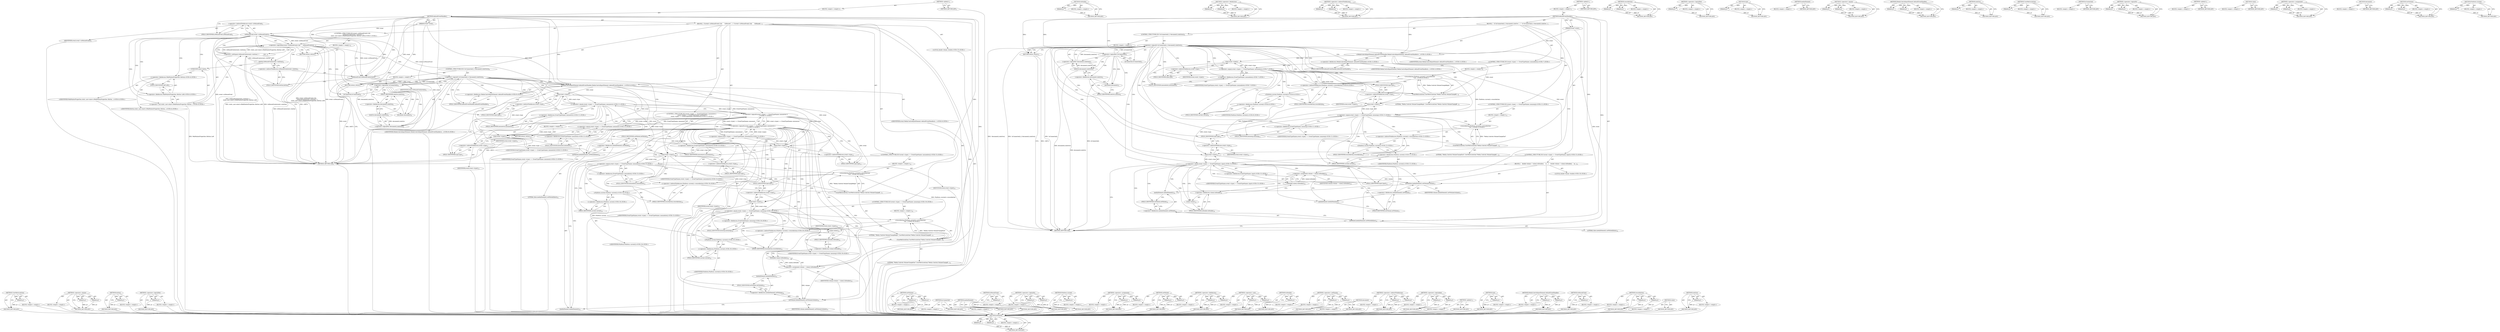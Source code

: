 digraph "Platform.current" {
vulnerable_238 [label=<(METHOD,UserMetricsAction)>];
vulnerable_239 [label=<(PARAM,p1)>];
vulnerable_240 [label=<(BLOCK,&lt;empty&gt;,&lt;empty&gt;)>];
vulnerable_241 [label=<(METHOD_RETURN,ANY)>];
vulnerable_220 [label=<(METHOD,&lt;operator&gt;.equals)>];
vulnerable_221 [label=<(PARAM,p1)>];
vulnerable_222 [label=<(PARAM,p2)>];
vulnerable_223 [label=<(BLOCK,&lt;empty&gt;,&lt;empty&gt;)>];
vulnerable_224 [label=<(METHOD_RETURN,ANY)>];
vulnerable_178 [label=<(METHOD,button)>];
vulnerable_179 [label=<(PARAM,p1)>];
vulnerable_180 [label=<(BLOCK,&lt;empty&gt;,&lt;empty&gt;)>];
vulnerable_181 [label=<(METHOD_RETURN,ANY)>];
vulnerable_201 [label=<(METHOD,&lt;operator&gt;.logicalNot)>];
vulnerable_202 [label=<(PARAM,p1)>];
vulnerable_203 [label=<(BLOCK,&lt;empty&gt;,&lt;empty&gt;)>];
vulnerable_204 [label=<(METHOD_RETURN,ANY)>];
vulnerable_6 [label=<(METHOD,&lt;global&gt;)<SUB>1</SUB>>];
vulnerable_7 [label=<(BLOCK,&lt;empty&gt;,&lt;empty&gt;)<SUB>1</SUB>>];
vulnerable_8 [label=<(METHOD,defaultEventHandler)<SUB>1</SUB>>];
vulnerable_9 [label=<(PARAM,Event* event)<SUB>1</SUB>>];
vulnerable_10 [label=<(BLOCK,{
  if (event-&gt;isMouseEvent() &amp;&amp;
      toMouseE...,{
  if (event-&gt;isMouseEvent() &amp;&amp;
      toMouseE...)<SUB>1</SUB>>];
vulnerable_11 [label="<(CONTROL_STRUCTURE,IF,if (event-&gt;isMouseEvent() &amp;&amp;
      toMouseEvent(event)-&gt;button() !=
          static_cast&lt;short&gt;(WebPointerProperties::Button::Left)))<SUB>2</SUB>>"];
vulnerable_12 [label=<(&lt;operator&gt;.logicalAnd,event-&gt;isMouseEvent() &amp;&amp;
      toMouseEvent(eve...)<SUB>2</SUB>>];
vulnerable_13 [label=<(isMouseEvent,event-&gt;isMouseEvent())<SUB>2</SUB>>];
vulnerable_14 [label=<(&lt;operator&gt;.indirectFieldAccess,event-&gt;isMouseEvent)<SUB>2</SUB>>];
vulnerable_15 [label=<(IDENTIFIER,event,event-&gt;isMouseEvent())<SUB>2</SUB>>];
vulnerable_16 [label=<(FIELD_IDENTIFIER,isMouseEvent,isMouseEvent)<SUB>2</SUB>>];
vulnerable_17 [label=<(&lt;operator&gt;.notEquals,toMouseEvent(event)-&gt;button() !=
          stat...)<SUB>3</SUB>>];
vulnerable_18 [label=<(button,toMouseEvent(event)-&gt;button())<SUB>3</SUB>>];
vulnerable_19 [label=<(&lt;operator&gt;.indirectFieldAccess,toMouseEvent(event)-&gt;button)<SUB>3</SUB>>];
vulnerable_20 [label=<(toMouseEvent,toMouseEvent(event))<SUB>3</SUB>>];
vulnerable_21 [label=<(IDENTIFIER,event,toMouseEvent(event))<SUB>3</SUB>>];
vulnerable_22 [label=<(FIELD_IDENTIFIER,button,button)<SUB>3</SUB>>];
vulnerable_23 [label="<(&lt;operator&gt;.cast,static_cast&lt;short&gt;(WebPointerProperties::Button...)<SUB>4</SUB>>"];
vulnerable_24 [label=<(UNKNOWN,short,short)<SUB>4</SUB>>];
vulnerable_25 [label="<(&lt;operator&gt;.fieldAccess,WebPointerProperties::Button::Left)<SUB>4</SUB>>"];
vulnerable_26 [label="<(&lt;operator&gt;.fieldAccess,WebPointerProperties::Button)<SUB>4</SUB>>"];
vulnerable_27 [label="<(IDENTIFIER,WebPointerProperties,static_cast&lt;short&gt;(WebPointerProperties::Button...)<SUB>4</SUB>>"];
vulnerable_28 [label="<(IDENTIFIER,Button,static_cast&lt;short&gt;(WebPointerProperties::Button...)<SUB>4</SUB>>"];
vulnerable_29 [label=<(FIELD_IDENTIFIER,Left,Left)<SUB>4</SUB>>];
vulnerable_30 [label=<(BLOCK,&lt;empty&gt;,&lt;empty&gt;)<SUB>5</SUB>>];
vulnerable_31 [label=<(RETURN,return;,return;)<SUB>5</SUB>>];
vulnerable_32 [label=<(CONTROL_STRUCTURE,IF,if (!isConnected() || !document().isActive()))<SUB>6</SUB>>];
vulnerable_33 [label=<(&lt;operator&gt;.logicalOr,!isConnected() || !document().isActive())<SUB>6</SUB>>];
vulnerable_34 [label=<(&lt;operator&gt;.logicalNot,!isConnected())<SUB>6</SUB>>];
vulnerable_35 [label=<(isConnected,isConnected())<SUB>6</SUB>>];
vulnerable_36 [label=<(&lt;operator&gt;.logicalNot,!document().isActive())<SUB>6</SUB>>];
vulnerable_37 [label=<(isActive,document().isActive())<SUB>6</SUB>>];
vulnerable_38 [label=<(&lt;operator&gt;.fieldAccess,document().isActive)<SUB>6</SUB>>];
vulnerable_39 [label=<(document,document())<SUB>6</SUB>>];
vulnerable_40 [label=<(FIELD_IDENTIFIER,isActive,isActive)<SUB>6</SUB>>];
vulnerable_41 [label=<(BLOCK,&lt;empty&gt;,&lt;empty&gt;)<SUB>7</SUB>>];
vulnerable_42 [label=<(RETURN,return;,return;)<SUB>7</SUB>>];
vulnerable_43 [label="<(MediaControlInputElement.defaultEventHandler,MediaControlInputElement::defaultEventHandler(e...)<SUB>9</SUB>>"];
vulnerable_44 [label="<(&lt;operator&gt;.fieldAccess,MediaControlInputElement::defaultEventHandler)<SUB>9</SUB>>"];
vulnerable_45 [label="<(IDENTIFIER,MediaControlInputElement,MediaControlInputElement::defaultEventHandler(e...)<SUB>9</SUB>>"];
vulnerable_46 [label=<(FIELD_IDENTIFIER,defaultEventHandler,defaultEventHandler)<SUB>9</SUB>>];
vulnerable_47 [label="<(IDENTIFIER,event,MediaControlInputElement::defaultEventHandler(e...)<SUB>9</SUB>>"];
vulnerable_48 [label="<(CONTROL_STRUCTURE,IF,if (event-&gt;type() == EventTypeNames::mouseover ||
      event-&gt;type() == EventTypeNames::mouseout ||
      event-&gt;type() == EventTypeNames::mousemove))<SUB>11</SUB>>"];
vulnerable_49 [label="<(&lt;operator&gt;.logicalOr,event-&gt;type() == EventTypeNames::mouseover ||
 ...)<SUB>11</SUB>>"];
vulnerable_50 [label="<(&lt;operator&gt;.logicalOr,event-&gt;type() == EventTypeNames::mouseover ||
 ...)<SUB>11</SUB>>"];
vulnerable_51 [label="<(&lt;operator&gt;.equals,event-&gt;type() == EventTypeNames::mouseover)<SUB>11</SUB>>"];
vulnerable_52 [label=<(type,event-&gt;type())<SUB>11</SUB>>];
vulnerable_53 [label=<(&lt;operator&gt;.indirectFieldAccess,event-&gt;type)<SUB>11</SUB>>];
vulnerable_54 [label=<(IDENTIFIER,event,event-&gt;type())<SUB>11</SUB>>];
vulnerable_55 [label=<(FIELD_IDENTIFIER,type,type)<SUB>11</SUB>>];
vulnerable_56 [label="<(&lt;operator&gt;.fieldAccess,EventTypeNames::mouseover)<SUB>11</SUB>>"];
vulnerable_57 [label="<(IDENTIFIER,EventTypeNames,event-&gt;type() == EventTypeNames::mouseover)<SUB>11</SUB>>"];
vulnerable_58 [label=<(FIELD_IDENTIFIER,mouseover,mouseover)<SUB>11</SUB>>];
vulnerable_59 [label="<(&lt;operator&gt;.equals,event-&gt;type() == EventTypeNames::mouseout)<SUB>12</SUB>>"];
vulnerable_60 [label=<(type,event-&gt;type())<SUB>12</SUB>>];
vulnerable_61 [label=<(&lt;operator&gt;.indirectFieldAccess,event-&gt;type)<SUB>12</SUB>>];
vulnerable_62 [label=<(IDENTIFIER,event,event-&gt;type())<SUB>12</SUB>>];
vulnerable_63 [label=<(FIELD_IDENTIFIER,type,type)<SUB>12</SUB>>];
vulnerable_64 [label="<(&lt;operator&gt;.fieldAccess,EventTypeNames::mouseout)<SUB>12</SUB>>"];
vulnerable_65 [label="<(IDENTIFIER,EventTypeNames,event-&gt;type() == EventTypeNames::mouseout)<SUB>12</SUB>>"];
vulnerable_66 [label=<(FIELD_IDENTIFIER,mouseout,mouseout)<SUB>12</SUB>>];
vulnerable_67 [label="<(&lt;operator&gt;.equals,event-&gt;type() == EventTypeNames::mousemove)<SUB>13</SUB>>"];
vulnerable_68 [label=<(type,event-&gt;type())<SUB>13</SUB>>];
vulnerable_69 [label=<(&lt;operator&gt;.indirectFieldAccess,event-&gt;type)<SUB>13</SUB>>];
vulnerable_70 [label=<(IDENTIFIER,event,event-&gt;type())<SUB>13</SUB>>];
vulnerable_71 [label=<(FIELD_IDENTIFIER,type,type)<SUB>13</SUB>>];
vulnerable_72 [label="<(&lt;operator&gt;.fieldAccess,EventTypeNames::mousemove)<SUB>13</SUB>>"];
vulnerable_73 [label="<(IDENTIFIER,EventTypeNames,event-&gt;type() == EventTypeNames::mousemove)<SUB>13</SUB>>"];
vulnerable_74 [label=<(FIELD_IDENTIFIER,mousemove,mousemove)<SUB>13</SUB>>];
vulnerable_75 [label=<(BLOCK,&lt;empty&gt;,&lt;empty&gt;)<SUB>14</SUB>>];
vulnerable_76 [label=<(RETURN,return;,return;)<SUB>14</SUB>>];
vulnerable_77 [label="<(CONTROL_STRUCTURE,IF,if (event-&gt;type() == EventTypeNames::mousedown))<SUB>15</SUB>>"];
vulnerable_78 [label="<(&lt;operator&gt;.equals,event-&gt;type() == EventTypeNames::mousedown)<SUB>15</SUB>>"];
vulnerable_79 [label=<(type,event-&gt;type())<SUB>15</SUB>>];
vulnerable_80 [label=<(&lt;operator&gt;.indirectFieldAccess,event-&gt;type)<SUB>15</SUB>>];
vulnerable_81 [label=<(IDENTIFIER,event,event-&gt;type())<SUB>15</SUB>>];
vulnerable_82 [label=<(FIELD_IDENTIFIER,type,type)<SUB>15</SUB>>];
vulnerable_83 [label="<(&lt;operator&gt;.fieldAccess,EventTypeNames::mousedown)<SUB>15</SUB>>"];
vulnerable_84 [label="<(IDENTIFIER,EventTypeNames,event-&gt;type() == EventTypeNames::mousedown)<SUB>15</SUB>>"];
vulnerable_85 [label=<(FIELD_IDENTIFIER,mousedown,mousedown)<SUB>15</SUB>>];
vulnerable_86 [label=<(BLOCK,&lt;empty&gt;,&lt;empty&gt;)<SUB>16</SUB>>];
vulnerable_87 [label="<(recordAction,Platform::current()-&gt;recordAction(
         Use...)<SUB>16</SUB>>"];
vulnerable_88 [label="<(&lt;operator&gt;.indirectFieldAccess,Platform::current()-&gt;recordAction)<SUB>16</SUB>>"];
vulnerable_89 [label="<(Platform.current,Platform::current())<SUB>16</SUB>>"];
vulnerable_90 [label="<(&lt;operator&gt;.fieldAccess,Platform::current)<SUB>16</SUB>>"];
vulnerable_91 [label="<(IDENTIFIER,Platform,Platform::current())<SUB>16</SUB>>"];
vulnerable_92 [label=<(FIELD_IDENTIFIER,current,current)<SUB>16</SUB>>];
vulnerable_93 [label=<(FIELD_IDENTIFIER,recordAction,recordAction)<SUB>16</SUB>>];
vulnerable_94 [label=<(UserMetricsAction,UserMetricsAction(&quot;Media.Controls.VolumeChangeB...)<SUB>17</SUB>>];
vulnerable_95 [label=<(LITERAL,&quot;Media.Controls.VolumeChangeBegin&quot;,UserMetricsAction(&quot;Media.Controls.VolumeChangeB...)<SUB>17</SUB>>];
vulnerable_96 [label="<(CONTROL_STRUCTURE,IF,if (event-&gt;type() == EventTypeNames::mouseup))<SUB>19</SUB>>"];
vulnerable_97 [label="<(&lt;operator&gt;.equals,event-&gt;type() == EventTypeNames::mouseup)<SUB>19</SUB>>"];
vulnerable_98 [label=<(type,event-&gt;type())<SUB>19</SUB>>];
vulnerable_99 [label=<(&lt;operator&gt;.indirectFieldAccess,event-&gt;type)<SUB>19</SUB>>];
vulnerable_100 [label=<(IDENTIFIER,event,event-&gt;type())<SUB>19</SUB>>];
vulnerable_101 [label=<(FIELD_IDENTIFIER,type,type)<SUB>19</SUB>>];
vulnerable_102 [label="<(&lt;operator&gt;.fieldAccess,EventTypeNames::mouseup)<SUB>19</SUB>>"];
vulnerable_103 [label="<(IDENTIFIER,EventTypeNames,event-&gt;type() == EventTypeNames::mouseup)<SUB>19</SUB>>"];
vulnerable_104 [label=<(FIELD_IDENTIFIER,mouseup,mouseup)<SUB>19</SUB>>];
vulnerable_105 [label=<(BLOCK,&lt;empty&gt;,&lt;empty&gt;)<SUB>20</SUB>>];
vulnerable_106 [label="<(recordAction,Platform::current()-&gt;recordAction(
         Use...)<SUB>20</SUB>>"];
vulnerable_107 [label="<(&lt;operator&gt;.indirectFieldAccess,Platform::current()-&gt;recordAction)<SUB>20</SUB>>"];
vulnerable_108 [label="<(Platform.current,Platform::current())<SUB>20</SUB>>"];
vulnerable_109 [label="<(&lt;operator&gt;.fieldAccess,Platform::current)<SUB>20</SUB>>"];
vulnerable_110 [label="<(IDENTIFIER,Platform,Platform::current())<SUB>20</SUB>>"];
vulnerable_111 [label=<(FIELD_IDENTIFIER,current,current)<SUB>20</SUB>>];
vulnerable_112 [label=<(FIELD_IDENTIFIER,recordAction,recordAction)<SUB>20</SUB>>];
vulnerable_113 [label=<(UserMetricsAction,UserMetricsAction(&quot;Media.Controls.VolumeChangeE...)<SUB>21</SUB>>];
vulnerable_114 [label=<(LITERAL,&quot;Media.Controls.VolumeChangeEnd&quot;,UserMetricsAction(&quot;Media.Controls.VolumeChangeE...)<SUB>21</SUB>>];
vulnerable_115 [label="<(LOCAL,double volume: double)<SUB>23</SUB>>"];
vulnerable_116 [label=<(&lt;operator&gt;.assignment,volume = value().toDouble())<SUB>23</SUB>>];
vulnerable_117 [label=<(IDENTIFIER,volume,volume = value().toDouble())<SUB>23</SUB>>];
vulnerable_118 [label=<(toDouble,value().toDouble())<SUB>23</SUB>>];
vulnerable_119 [label=<(&lt;operator&gt;.fieldAccess,value().toDouble)<SUB>23</SUB>>];
vulnerable_120 [label=<(value,value())<SUB>23</SUB>>];
vulnerable_121 [label=<(FIELD_IDENTIFIER,toDouble,toDouble)<SUB>23</SUB>>];
vulnerable_122 [label=<(setVolume,mediaElement().setVolume(volume))<SUB>24</SUB>>];
vulnerable_123 [label=<(&lt;operator&gt;.fieldAccess,mediaElement().setVolume)<SUB>24</SUB>>];
vulnerable_124 [label=<(mediaElement,mediaElement())<SUB>24</SUB>>];
vulnerable_125 [label=<(FIELD_IDENTIFIER,setVolume,setVolume)<SUB>24</SUB>>];
vulnerable_126 [label=<(IDENTIFIER,volume,mediaElement().setVolume(volume))<SUB>24</SUB>>];
vulnerable_127 [label=<(setMuted,mediaElement().setMuted(false))<SUB>25</SUB>>];
vulnerable_128 [label=<(&lt;operator&gt;.fieldAccess,mediaElement().setMuted)<SUB>25</SUB>>];
vulnerable_129 [label=<(mediaElement,mediaElement())<SUB>25</SUB>>];
vulnerable_130 [label=<(FIELD_IDENTIFIER,setMuted,setMuted)<SUB>25</SUB>>];
vulnerable_131 [label=<(LITERAL,false,mediaElement().setMuted(false))<SUB>25</SUB>>];
vulnerable_132 [label=<(METHOD_RETURN,void)<SUB>1</SUB>>];
vulnerable_134 [label=<(METHOD_RETURN,ANY)<SUB>1</SUB>>];
vulnerable_254 [label=<(METHOD,setVolume)>];
vulnerable_255 [label=<(PARAM,p1)>];
vulnerable_256 [label=<(PARAM,p2)>];
vulnerable_257 [label=<(BLOCK,&lt;empty&gt;,&lt;empty&gt;)>];
vulnerable_258 [label=<(METHOD_RETURN,ANY)>];
vulnerable_205 [label=<(METHOD,isConnected)>];
vulnerable_206 [label=<(BLOCK,&lt;empty&gt;,&lt;empty&gt;)>];
vulnerable_207 [label=<(METHOD_RETURN,ANY)>];
vulnerable_259 [label=<(METHOD,mediaElement)>];
vulnerable_260 [label=<(BLOCK,&lt;empty&gt;,&lt;empty&gt;)>];
vulnerable_261 [label=<(METHOD_RETURN,ANY)>];
vulnerable_164 [label=<(METHOD,isMouseEvent)>];
vulnerable_165 [label=<(PARAM,p1)>];
vulnerable_166 [label=<(BLOCK,&lt;empty&gt;,&lt;empty&gt;)>];
vulnerable_167 [label=<(METHOD_RETURN,ANY)>];
vulnerable_196 [label=<(METHOD,&lt;operator&gt;.logicalOr)>];
vulnerable_197 [label=<(PARAM,p1)>];
vulnerable_198 [label=<(PARAM,p2)>];
vulnerable_199 [label=<(BLOCK,&lt;empty&gt;,&lt;empty&gt;)>];
vulnerable_200 [label=<(METHOD_RETURN,ANY)>];
vulnerable_234 [label=<(METHOD,Platform.current)>];
vulnerable_235 [label=<(PARAM,p1)>];
vulnerable_236 [label=<(BLOCK,&lt;empty&gt;,&lt;empty&gt;)>];
vulnerable_237 [label=<(METHOD_RETURN,ANY)>];
vulnerable_242 [label=<(METHOD,&lt;operator&gt;.assignment)>];
vulnerable_243 [label=<(PARAM,p1)>];
vulnerable_244 [label=<(PARAM,p2)>];
vulnerable_245 [label=<(BLOCK,&lt;empty&gt;,&lt;empty&gt;)>];
vulnerable_246 [label=<(METHOD_RETURN,ANY)>];
vulnerable_262 [label=<(METHOD,setMuted)>];
vulnerable_263 [label=<(PARAM,p1)>];
vulnerable_264 [label=<(PARAM,p2)>];
vulnerable_265 [label=<(BLOCK,&lt;empty&gt;,&lt;empty&gt;)>];
vulnerable_266 [label=<(METHOD_RETURN,ANY)>];
vulnerable_191 [label=<(METHOD,&lt;operator&gt;.fieldAccess)>];
vulnerable_192 [label=<(PARAM,p1)>];
vulnerable_193 [label=<(PARAM,p2)>];
vulnerable_194 [label=<(BLOCK,&lt;empty&gt;,&lt;empty&gt;)>];
vulnerable_195 [label=<(METHOD_RETURN,ANY)>];
vulnerable_186 [label=<(METHOD,&lt;operator&gt;.cast)>];
vulnerable_187 [label=<(PARAM,p1)>];
vulnerable_188 [label=<(PARAM,p2)>];
vulnerable_189 [label=<(BLOCK,&lt;empty&gt;,&lt;empty&gt;)>];
vulnerable_190 [label=<(METHOD_RETURN,ANY)>];
vulnerable_247 [label=<(METHOD,toDouble)>];
vulnerable_248 [label=<(PARAM,p1)>];
vulnerable_249 [label=<(BLOCK,&lt;empty&gt;,&lt;empty&gt;)>];
vulnerable_250 [label=<(METHOD_RETURN,ANY)>];
vulnerable_173 [label=<(METHOD,&lt;operator&gt;.notEquals)>];
vulnerable_174 [label=<(PARAM,p1)>];
vulnerable_175 [label=<(PARAM,p2)>];
vulnerable_176 [label=<(BLOCK,&lt;empty&gt;,&lt;empty&gt;)>];
vulnerable_177 [label=<(METHOD_RETURN,ANY)>];
vulnerable_212 [label=<(METHOD,document)>];
vulnerable_213 [label=<(BLOCK,&lt;empty&gt;,&lt;empty&gt;)>];
vulnerable_214 [label=<(METHOD_RETURN,ANY)>];
vulnerable_168 [label=<(METHOD,&lt;operator&gt;.indirectFieldAccess)>];
vulnerable_169 [label=<(PARAM,p1)>];
vulnerable_170 [label=<(PARAM,p2)>];
vulnerable_171 [label=<(BLOCK,&lt;empty&gt;,&lt;empty&gt;)>];
vulnerable_172 [label=<(METHOD_RETURN,ANY)>];
vulnerable_159 [label=<(METHOD,&lt;operator&gt;.logicalAnd)>];
vulnerable_160 [label=<(PARAM,p1)>];
vulnerable_161 [label=<(PARAM,p2)>];
vulnerable_162 [label=<(BLOCK,&lt;empty&gt;,&lt;empty&gt;)>];
vulnerable_163 [label=<(METHOD_RETURN,ANY)>];
vulnerable_153 [label=<(METHOD,&lt;global&gt;)<SUB>1</SUB>>];
vulnerable_154 [label=<(BLOCK,&lt;empty&gt;,&lt;empty&gt;)>];
vulnerable_155 [label=<(METHOD_RETURN,ANY)>];
vulnerable_225 [label=<(METHOD,type)>];
vulnerable_226 [label=<(PARAM,p1)>];
vulnerable_227 [label=<(BLOCK,&lt;empty&gt;,&lt;empty&gt;)>];
vulnerable_228 [label=<(METHOD_RETURN,ANY)>];
vulnerable_215 [label=<(METHOD,MediaControlInputElement.defaultEventHandler)>];
vulnerable_216 [label=<(PARAM,p1)>];
vulnerable_217 [label=<(PARAM,p2)>];
vulnerable_218 [label=<(BLOCK,&lt;empty&gt;,&lt;empty&gt;)>];
vulnerable_219 [label=<(METHOD_RETURN,ANY)>];
vulnerable_182 [label=<(METHOD,toMouseEvent)>];
vulnerable_183 [label=<(PARAM,p1)>];
vulnerable_184 [label=<(BLOCK,&lt;empty&gt;,&lt;empty&gt;)>];
vulnerable_185 [label=<(METHOD_RETURN,ANY)>];
vulnerable_229 [label=<(METHOD,recordAction)>];
vulnerable_230 [label=<(PARAM,p1)>];
vulnerable_231 [label=<(PARAM,p2)>];
vulnerable_232 [label=<(BLOCK,&lt;empty&gt;,&lt;empty&gt;)>];
vulnerable_233 [label=<(METHOD_RETURN,ANY)>];
vulnerable_251 [label=<(METHOD,value)>];
vulnerable_252 [label=<(BLOCK,&lt;empty&gt;,&lt;empty&gt;)>];
vulnerable_253 [label=<(METHOD_RETURN,ANY)>];
vulnerable_208 [label=<(METHOD,isActive)>];
vulnerable_209 [label=<(PARAM,p1)>];
vulnerable_210 [label=<(BLOCK,&lt;empty&gt;,&lt;empty&gt;)>];
vulnerable_211 [label=<(METHOD_RETURN,ANY)>];
fixed_193 [label=<(METHOD,setMuted)>];
fixed_194 [label=<(PARAM,p1)>];
fixed_195 [label=<(PARAM,p2)>];
fixed_196 [label=<(BLOCK,&lt;empty&gt;,&lt;empty&gt;)>];
fixed_197 [label=<(METHOD_RETURN,ANY)>];
fixed_178 [label=<(METHOD,toDouble)>];
fixed_179 [label=<(PARAM,p1)>];
fixed_180 [label=<(BLOCK,&lt;empty&gt;,&lt;empty&gt;)>];
fixed_181 [label=<(METHOD_RETURN,ANY)>];
fixed_133 [label=<(METHOD,&lt;operator&gt;.fieldAccess)>];
fixed_134 [label=<(PARAM,p1)>];
fixed_135 [label=<(PARAM,p2)>];
fixed_136 [label=<(BLOCK,&lt;empty&gt;,&lt;empty&gt;)>];
fixed_137 [label=<(METHOD_RETURN,ANY)>];
fixed_155 [label=<(METHOD,&lt;operator&gt;.indirectFieldAccess)>];
fixed_156 [label=<(PARAM,p1)>];
fixed_157 [label=<(PARAM,p2)>];
fixed_158 [label=<(BLOCK,&lt;empty&gt;,&lt;empty&gt;)>];
fixed_159 [label=<(METHOD_RETURN,ANY)>];
fixed_6 [label=<(METHOD,&lt;global&gt;)<SUB>1</SUB>>];
fixed_7 [label=<(BLOCK,&lt;empty&gt;,&lt;empty&gt;)<SUB>1</SUB>>];
fixed_8 [label=<(METHOD,defaultEventHandler)<SUB>1</SUB>>];
fixed_9 [label=<(PARAM,Event* event)<SUB>1</SUB>>];
fixed_10 [label=<(BLOCK,{
   if (!isConnected() || !document().isActive...,{
   if (!isConnected() || !document().isActive...)<SUB>1</SUB>>];
fixed_11 [label=<(CONTROL_STRUCTURE,IF,if (!isConnected() || !document().isActive()))<SUB>2</SUB>>];
fixed_12 [label=<(&lt;operator&gt;.logicalOr,!isConnected() || !document().isActive())<SUB>2</SUB>>];
fixed_13 [label=<(&lt;operator&gt;.logicalNot,!isConnected())<SUB>2</SUB>>];
fixed_14 [label=<(isConnected,isConnected())<SUB>2</SUB>>];
fixed_15 [label=<(&lt;operator&gt;.logicalNot,!document().isActive())<SUB>2</SUB>>];
fixed_16 [label=<(isActive,document().isActive())<SUB>2</SUB>>];
fixed_17 [label=<(&lt;operator&gt;.fieldAccess,document().isActive)<SUB>2</SUB>>];
fixed_18 [label=<(document,document())<SUB>2</SUB>>];
fixed_19 [label=<(FIELD_IDENTIFIER,isActive,isActive)<SUB>2</SUB>>];
fixed_20 [label=<(BLOCK,&lt;empty&gt;,&lt;empty&gt;)<SUB>3</SUB>>];
fixed_21 [label=<(RETURN,return;,return;)<SUB>3</SUB>>];
fixed_22 [label="<(MediaControlInputElement.defaultEventHandler,MediaControlInputElement::defaultEventHandler(e...)<SUB>5</SUB>>"];
fixed_23 [label="<(&lt;operator&gt;.fieldAccess,MediaControlInputElement::defaultEventHandler)<SUB>5</SUB>>"];
fixed_24 [label="<(IDENTIFIER,MediaControlInputElement,MediaControlInputElement::defaultEventHandler(e...)<SUB>5</SUB>>"];
fixed_25 [label=<(FIELD_IDENTIFIER,defaultEventHandler,defaultEventHandler)<SUB>5</SUB>>];
fixed_26 [label="<(IDENTIFIER,event,MediaControlInputElement::defaultEventHandler(e...)<SUB>5</SUB>>"];
fixed_27 [label="<(CONTROL_STRUCTURE,IF,if (event-&gt;type() == EventTypeNames::mousedown))<SUB>7</SUB>>"];
fixed_28 [label="<(&lt;operator&gt;.equals,event-&gt;type() == EventTypeNames::mousedown)<SUB>7</SUB>>"];
fixed_29 [label=<(type,event-&gt;type())<SUB>7</SUB>>];
fixed_30 [label=<(&lt;operator&gt;.indirectFieldAccess,event-&gt;type)<SUB>7</SUB>>];
fixed_31 [label=<(IDENTIFIER,event,event-&gt;type())<SUB>7</SUB>>];
fixed_32 [label=<(FIELD_IDENTIFIER,type,type)<SUB>7</SUB>>];
fixed_33 [label="<(&lt;operator&gt;.fieldAccess,EventTypeNames::mousedown)<SUB>7</SUB>>"];
fixed_34 [label="<(IDENTIFIER,EventTypeNames,event-&gt;type() == EventTypeNames::mousedown)<SUB>7</SUB>>"];
fixed_35 [label=<(FIELD_IDENTIFIER,mousedown,mousedown)<SUB>7</SUB>>];
fixed_36 [label=<(BLOCK,&lt;empty&gt;,&lt;empty&gt;)<SUB>8</SUB>>];
fixed_37 [label="<(recordAction,Platform::current()-&gt;recordAction(
         Use...)<SUB>8</SUB>>"];
fixed_38 [label="<(&lt;operator&gt;.indirectFieldAccess,Platform::current()-&gt;recordAction)<SUB>8</SUB>>"];
fixed_39 [label="<(Platform.current,Platform::current())<SUB>8</SUB>>"];
fixed_40 [label="<(&lt;operator&gt;.fieldAccess,Platform::current)<SUB>8</SUB>>"];
fixed_41 [label="<(IDENTIFIER,Platform,Platform::current())<SUB>8</SUB>>"];
fixed_42 [label=<(FIELD_IDENTIFIER,current,current)<SUB>8</SUB>>];
fixed_43 [label=<(FIELD_IDENTIFIER,recordAction,recordAction)<SUB>8</SUB>>];
fixed_44 [label=<(UserMetricsAction,UserMetricsAction(&quot;Media.Controls.VolumeChangeB...)<SUB>9</SUB>>];
fixed_45 [label=<(LITERAL,&quot;Media.Controls.VolumeChangeBegin&quot;,UserMetricsAction(&quot;Media.Controls.VolumeChangeB...)<SUB>9</SUB>>];
fixed_46 [label="<(CONTROL_STRUCTURE,IF,if (event-&gt;type() == EventTypeNames::mouseup))<SUB>11</SUB>>"];
fixed_47 [label="<(&lt;operator&gt;.equals,event-&gt;type() == EventTypeNames::mouseup)<SUB>11</SUB>>"];
fixed_48 [label=<(type,event-&gt;type())<SUB>11</SUB>>];
fixed_49 [label=<(&lt;operator&gt;.indirectFieldAccess,event-&gt;type)<SUB>11</SUB>>];
fixed_50 [label=<(IDENTIFIER,event,event-&gt;type())<SUB>11</SUB>>];
fixed_51 [label=<(FIELD_IDENTIFIER,type,type)<SUB>11</SUB>>];
fixed_52 [label="<(&lt;operator&gt;.fieldAccess,EventTypeNames::mouseup)<SUB>11</SUB>>"];
fixed_53 [label="<(IDENTIFIER,EventTypeNames,event-&gt;type() == EventTypeNames::mouseup)<SUB>11</SUB>>"];
fixed_54 [label=<(FIELD_IDENTIFIER,mouseup,mouseup)<SUB>11</SUB>>];
fixed_55 [label=<(BLOCK,&lt;empty&gt;,&lt;empty&gt;)<SUB>12</SUB>>];
fixed_56 [label="<(recordAction,Platform::current()-&gt;recordAction(
         Use...)<SUB>12</SUB>>"];
fixed_57 [label="<(&lt;operator&gt;.indirectFieldAccess,Platform::current()-&gt;recordAction)<SUB>12</SUB>>"];
fixed_58 [label="<(Platform.current,Platform::current())<SUB>12</SUB>>"];
fixed_59 [label="<(&lt;operator&gt;.fieldAccess,Platform::current)<SUB>12</SUB>>"];
fixed_60 [label="<(IDENTIFIER,Platform,Platform::current())<SUB>12</SUB>>"];
fixed_61 [label=<(FIELD_IDENTIFIER,current,current)<SUB>12</SUB>>];
fixed_62 [label=<(FIELD_IDENTIFIER,recordAction,recordAction)<SUB>12</SUB>>];
fixed_63 [label=<(UserMetricsAction,UserMetricsAction(&quot;Media.Controls.VolumeChangeE...)<SUB>13</SUB>>];
fixed_64 [label=<(LITERAL,&quot;Media.Controls.VolumeChangeEnd&quot;,UserMetricsAction(&quot;Media.Controls.VolumeChangeE...)<SUB>13</SUB>>];
fixed_65 [label="<(CONTROL_STRUCTURE,IF,if (event-&gt;type() == EventTypeNames::input))<SUB>15</SUB>>"];
fixed_66 [label="<(&lt;operator&gt;.equals,event-&gt;type() == EventTypeNames::input)<SUB>15</SUB>>"];
fixed_67 [label=<(type,event-&gt;type())<SUB>15</SUB>>];
fixed_68 [label=<(&lt;operator&gt;.indirectFieldAccess,event-&gt;type)<SUB>15</SUB>>];
fixed_69 [label=<(IDENTIFIER,event,event-&gt;type())<SUB>15</SUB>>];
fixed_70 [label=<(FIELD_IDENTIFIER,type,type)<SUB>15</SUB>>];
fixed_71 [label="<(&lt;operator&gt;.fieldAccess,EventTypeNames::input)<SUB>15</SUB>>"];
fixed_72 [label="<(IDENTIFIER,EventTypeNames,event-&gt;type() == EventTypeNames::input)<SUB>15</SUB>>"];
fixed_73 [label=<(FIELD_IDENTIFIER,input,input)<SUB>15</SUB>>];
fixed_74 [label=<(BLOCK,{
    double volume = value().toDouble();
    m...,{
    double volume = value().toDouble();
    m...)<SUB>15</SUB>>];
fixed_75 [label="<(LOCAL,double volume: double)<SUB>16</SUB>>"];
fixed_76 [label=<(&lt;operator&gt;.assignment,volume = value().toDouble())<SUB>16</SUB>>];
fixed_77 [label=<(IDENTIFIER,volume,volume = value().toDouble())<SUB>16</SUB>>];
fixed_78 [label=<(toDouble,value().toDouble())<SUB>16</SUB>>];
fixed_79 [label=<(&lt;operator&gt;.fieldAccess,value().toDouble)<SUB>16</SUB>>];
fixed_80 [label=<(value,value())<SUB>16</SUB>>];
fixed_81 [label=<(FIELD_IDENTIFIER,toDouble,toDouble)<SUB>16</SUB>>];
fixed_82 [label=<(setVolume,mediaElement().setVolume(volume))<SUB>17</SUB>>];
fixed_83 [label=<(&lt;operator&gt;.fieldAccess,mediaElement().setVolume)<SUB>17</SUB>>];
fixed_84 [label=<(mediaElement,mediaElement())<SUB>17</SUB>>];
fixed_85 [label=<(FIELD_IDENTIFIER,setVolume,setVolume)<SUB>17</SUB>>];
fixed_86 [label=<(IDENTIFIER,volume,mediaElement().setVolume(volume))<SUB>17</SUB>>];
fixed_87 [label=<(setMuted,mediaElement().setMuted(false))<SUB>18</SUB>>];
fixed_88 [label=<(&lt;operator&gt;.fieldAccess,mediaElement().setMuted)<SUB>18</SUB>>];
fixed_89 [label=<(mediaElement,mediaElement())<SUB>18</SUB>>];
fixed_90 [label=<(FIELD_IDENTIFIER,setMuted,setMuted)<SUB>18</SUB>>];
fixed_91 [label=<(LITERAL,false,mediaElement().setMuted(false))<SUB>18</SUB>>];
fixed_92 [label=<(METHOD_RETURN,void)<SUB>1</SUB>>];
fixed_94 [label=<(METHOD_RETURN,ANY)<SUB>1</SUB>>];
fixed_160 [label=<(METHOD,recordAction)>];
fixed_161 [label=<(PARAM,p1)>];
fixed_162 [label=<(PARAM,p2)>];
fixed_163 [label=<(BLOCK,&lt;empty&gt;,&lt;empty&gt;)>];
fixed_164 [label=<(METHOD_RETURN,ANY)>];
fixed_122 [label=<(METHOD,&lt;operator&gt;.logicalNot)>];
fixed_123 [label=<(PARAM,p1)>];
fixed_124 [label=<(BLOCK,&lt;empty&gt;,&lt;empty&gt;)>];
fixed_125 [label=<(METHOD_RETURN,ANY)>];
fixed_151 [label=<(METHOD,type)>];
fixed_152 [label=<(PARAM,p1)>];
fixed_153 [label=<(BLOCK,&lt;empty&gt;,&lt;empty&gt;)>];
fixed_154 [label=<(METHOD_RETURN,ANY)>];
fixed_190 [label=<(METHOD,mediaElement)>];
fixed_191 [label=<(BLOCK,&lt;empty&gt;,&lt;empty&gt;)>];
fixed_192 [label=<(METHOD_RETURN,ANY)>];
fixed_146 [label=<(METHOD,&lt;operator&gt;.equals)>];
fixed_147 [label=<(PARAM,p1)>];
fixed_148 [label=<(PARAM,p2)>];
fixed_149 [label=<(BLOCK,&lt;empty&gt;,&lt;empty&gt;)>];
fixed_150 [label=<(METHOD_RETURN,ANY)>];
fixed_141 [label=<(METHOD,MediaControlInputElement.defaultEventHandler)>];
fixed_142 [label=<(PARAM,p1)>];
fixed_143 [label=<(PARAM,p2)>];
fixed_144 [label=<(BLOCK,&lt;empty&gt;,&lt;empty&gt;)>];
fixed_145 [label=<(METHOD_RETURN,ANY)>];
fixed_129 [label=<(METHOD,isActive)>];
fixed_130 [label=<(PARAM,p1)>];
fixed_131 [label=<(BLOCK,&lt;empty&gt;,&lt;empty&gt;)>];
fixed_132 [label=<(METHOD_RETURN,ANY)>];
fixed_169 [label=<(METHOD,UserMetricsAction)>];
fixed_170 [label=<(PARAM,p1)>];
fixed_171 [label=<(BLOCK,&lt;empty&gt;,&lt;empty&gt;)>];
fixed_172 [label=<(METHOD_RETURN,ANY)>];
fixed_126 [label=<(METHOD,isConnected)>];
fixed_127 [label=<(BLOCK,&lt;empty&gt;,&lt;empty&gt;)>];
fixed_128 [label=<(METHOD_RETURN,ANY)>];
fixed_117 [label=<(METHOD,&lt;operator&gt;.logicalOr)>];
fixed_118 [label=<(PARAM,p1)>];
fixed_119 [label=<(PARAM,p2)>];
fixed_120 [label=<(BLOCK,&lt;empty&gt;,&lt;empty&gt;)>];
fixed_121 [label=<(METHOD_RETURN,ANY)>];
fixed_111 [label=<(METHOD,&lt;global&gt;)<SUB>1</SUB>>];
fixed_112 [label=<(BLOCK,&lt;empty&gt;,&lt;empty&gt;)>];
fixed_113 [label=<(METHOD_RETURN,ANY)>];
fixed_182 [label=<(METHOD,value)>];
fixed_183 [label=<(BLOCK,&lt;empty&gt;,&lt;empty&gt;)>];
fixed_184 [label=<(METHOD_RETURN,ANY)>];
fixed_173 [label=<(METHOD,&lt;operator&gt;.assignment)>];
fixed_174 [label=<(PARAM,p1)>];
fixed_175 [label=<(PARAM,p2)>];
fixed_176 [label=<(BLOCK,&lt;empty&gt;,&lt;empty&gt;)>];
fixed_177 [label=<(METHOD_RETURN,ANY)>];
fixed_138 [label=<(METHOD,document)>];
fixed_139 [label=<(BLOCK,&lt;empty&gt;,&lt;empty&gt;)>];
fixed_140 [label=<(METHOD_RETURN,ANY)>];
fixed_185 [label=<(METHOD,setVolume)>];
fixed_186 [label=<(PARAM,p1)>];
fixed_187 [label=<(PARAM,p2)>];
fixed_188 [label=<(BLOCK,&lt;empty&gt;,&lt;empty&gt;)>];
fixed_189 [label=<(METHOD_RETURN,ANY)>];
fixed_165 [label=<(METHOD,Platform.current)>];
fixed_166 [label=<(PARAM,p1)>];
fixed_167 [label=<(BLOCK,&lt;empty&gt;,&lt;empty&gt;)>];
fixed_168 [label=<(METHOD_RETURN,ANY)>];
vulnerable_238 -> vulnerable_239  [key=0, label="AST: "];
vulnerable_238 -> vulnerable_239  [key=1, label="DDG: "];
vulnerable_238 -> vulnerable_240  [key=0, label="AST: "];
vulnerable_238 -> vulnerable_241  [key=0, label="AST: "];
vulnerable_238 -> vulnerable_241  [key=1, label="CFG: "];
vulnerable_239 -> vulnerable_241  [key=0, label="DDG: p1"];
vulnerable_240 -> fixed_193  [key=0];
vulnerable_241 -> fixed_193  [key=0];
vulnerable_220 -> vulnerable_221  [key=0, label="AST: "];
vulnerable_220 -> vulnerable_221  [key=1, label="DDG: "];
vulnerable_220 -> vulnerable_223  [key=0, label="AST: "];
vulnerable_220 -> vulnerable_222  [key=0, label="AST: "];
vulnerable_220 -> vulnerable_222  [key=1, label="DDG: "];
vulnerable_220 -> vulnerable_224  [key=0, label="AST: "];
vulnerable_220 -> vulnerable_224  [key=1, label="CFG: "];
vulnerable_221 -> vulnerable_224  [key=0, label="DDG: p1"];
vulnerable_222 -> vulnerable_224  [key=0, label="DDG: p2"];
vulnerable_223 -> fixed_193  [key=0];
vulnerable_224 -> fixed_193  [key=0];
vulnerable_178 -> vulnerable_179  [key=0, label="AST: "];
vulnerable_178 -> vulnerable_179  [key=1, label="DDG: "];
vulnerable_178 -> vulnerable_180  [key=0, label="AST: "];
vulnerable_178 -> vulnerable_181  [key=0, label="AST: "];
vulnerable_178 -> vulnerable_181  [key=1, label="CFG: "];
vulnerable_179 -> vulnerable_181  [key=0, label="DDG: p1"];
vulnerable_180 -> fixed_193  [key=0];
vulnerable_181 -> fixed_193  [key=0];
vulnerable_201 -> vulnerable_202  [key=0, label="AST: "];
vulnerable_201 -> vulnerable_202  [key=1, label="DDG: "];
vulnerable_201 -> vulnerable_203  [key=0, label="AST: "];
vulnerable_201 -> vulnerable_204  [key=0, label="AST: "];
vulnerable_201 -> vulnerable_204  [key=1, label="CFG: "];
vulnerable_202 -> vulnerable_204  [key=0, label="DDG: p1"];
vulnerable_203 -> fixed_193  [key=0];
vulnerable_204 -> fixed_193  [key=0];
vulnerable_6 -> vulnerable_7  [key=0, label="AST: "];
vulnerable_6 -> vulnerable_134  [key=0, label="AST: "];
vulnerable_6 -> vulnerable_134  [key=1, label="CFG: "];
vulnerable_7 -> vulnerable_8  [key=0, label="AST: "];
vulnerable_8 -> vulnerable_9  [key=0, label="AST: "];
vulnerable_8 -> vulnerable_9  [key=1, label="DDG: "];
vulnerable_8 -> vulnerable_10  [key=0, label="AST: "];
vulnerable_8 -> vulnerable_132  [key=0, label="AST: "];
vulnerable_8 -> vulnerable_16  [key=0, label="CFG: "];
vulnerable_8 -> vulnerable_43  [key=0, label="DDG: "];
vulnerable_8 -> vulnerable_122  [key=0, label="DDG: "];
vulnerable_8 -> vulnerable_127  [key=0, label="DDG: "];
vulnerable_8 -> vulnerable_31  [key=0, label="DDG: "];
vulnerable_8 -> vulnerable_42  [key=0, label="DDG: "];
vulnerable_8 -> vulnerable_76  [key=0, label="DDG: "];
vulnerable_8 -> vulnerable_34  [key=0, label="DDG: "];
vulnerable_8 -> vulnerable_94  [key=0, label="DDG: "];
vulnerable_8 -> vulnerable_113  [key=0, label="DDG: "];
vulnerable_8 -> vulnerable_20  [key=0, label="DDG: "];
vulnerable_9 -> vulnerable_132  [key=0, label="DDG: event"];
vulnerable_9 -> vulnerable_43  [key=0, label="DDG: event"];
vulnerable_9 -> vulnerable_13  [key=0, label="DDG: event"];
vulnerable_9 -> vulnerable_20  [key=0, label="DDG: event"];
vulnerable_10 -> vulnerable_11  [key=0, label="AST: "];
vulnerable_10 -> vulnerable_32  [key=0, label="AST: "];
vulnerable_10 -> vulnerable_43  [key=0, label="AST: "];
vulnerable_10 -> vulnerable_48  [key=0, label="AST: "];
vulnerable_10 -> vulnerable_77  [key=0, label="AST: "];
vulnerable_10 -> vulnerable_96  [key=0, label="AST: "];
vulnerable_10 -> vulnerable_115  [key=0, label="AST: "];
vulnerable_10 -> vulnerable_116  [key=0, label="AST: "];
vulnerable_10 -> vulnerable_122  [key=0, label="AST: "];
vulnerable_10 -> vulnerable_127  [key=0, label="AST: "];
vulnerable_11 -> vulnerable_12  [key=0, label="AST: "];
vulnerable_11 -> vulnerable_30  [key=0, label="AST: "];
vulnerable_12 -> vulnerable_13  [key=0, label="AST: "];
vulnerable_12 -> vulnerable_17  [key=0, label="AST: "];
vulnerable_12 -> vulnerable_31  [key=0, label="CFG: "];
vulnerable_12 -> vulnerable_31  [key=1, label="CDG: "];
vulnerable_12 -> vulnerable_35  [key=0, label="CFG: "];
vulnerable_12 -> vulnerable_35  [key=1, label="CDG: "];
vulnerable_12 -> vulnerable_132  [key=0, label="DDG: event-&gt;isMouseEvent()"];
vulnerable_12 -> vulnerable_132  [key=1, label="DDG: toMouseEvent(event)-&gt;button() !=
          static_cast&lt;short&gt;(WebPointerProperties::Button::Left)"];
vulnerable_12 -> vulnerable_132  [key=2, label="DDG: event-&gt;isMouseEvent() &amp;&amp;
      toMouseEvent(event)-&gt;button() !=
          static_cast&lt;short&gt;(WebPointerProperties::Button::Left)"];
vulnerable_12 -> vulnerable_34  [key=0, label="CDG: "];
vulnerable_12 -> vulnerable_33  [key=0, label="CDG: "];
vulnerable_13 -> vulnerable_14  [key=0, label="AST: "];
vulnerable_13 -> vulnerable_12  [key=0, label="CFG: "];
vulnerable_13 -> vulnerable_12  [key=1, label="DDG: event-&gt;isMouseEvent"];
vulnerable_13 -> vulnerable_20  [key=0, label="CFG: "];
vulnerable_13 -> vulnerable_20  [key=1, label="DDG: event-&gt;isMouseEvent"];
vulnerable_13 -> vulnerable_20  [key=2, label="CDG: "];
vulnerable_13 -> vulnerable_132  [key=0, label="DDG: event-&gt;isMouseEvent"];
vulnerable_13 -> vulnerable_43  [key=0, label="DDG: event-&gt;isMouseEvent"];
vulnerable_13 -> vulnerable_17  [key=0, label="CDG: "];
vulnerable_13 -> vulnerable_26  [key=0, label="CDG: "];
vulnerable_13 -> vulnerable_19  [key=0, label="CDG: "];
vulnerable_13 -> vulnerable_25  [key=0, label="CDG: "];
vulnerable_13 -> vulnerable_18  [key=0, label="CDG: "];
vulnerable_13 -> vulnerable_24  [key=0, label="CDG: "];
vulnerable_13 -> vulnerable_22  [key=0, label="CDG: "];
vulnerable_13 -> vulnerable_29  [key=0, label="CDG: "];
vulnerable_13 -> vulnerable_23  [key=0, label="CDG: "];
vulnerable_14 -> vulnerable_15  [key=0, label="AST: "];
vulnerable_14 -> vulnerable_16  [key=0, label="AST: "];
vulnerable_14 -> vulnerable_13  [key=0, label="CFG: "];
vulnerable_15 -> fixed_193  [key=0];
vulnerable_16 -> vulnerable_14  [key=0, label="CFG: "];
vulnerable_17 -> vulnerable_18  [key=0, label="AST: "];
vulnerable_17 -> vulnerable_23  [key=0, label="AST: "];
vulnerable_17 -> vulnerable_12  [key=0, label="CFG: "];
vulnerable_17 -> vulnerable_12  [key=1, label="DDG: toMouseEvent(event)-&gt;button()"];
vulnerable_17 -> vulnerable_12  [key=2, label="DDG: static_cast&lt;short&gt;(WebPointerProperties::Button::Left)"];
vulnerable_17 -> vulnerable_132  [key=0, label="DDG: toMouseEvent(event)-&gt;button()"];
vulnerable_17 -> vulnerable_132  [key=1, label="DDG: static_cast&lt;short&gt;(WebPointerProperties::Button::Left)"];
vulnerable_18 -> vulnerable_19  [key=0, label="AST: "];
vulnerable_18 -> vulnerable_24  [key=0, label="CFG: "];
vulnerable_18 -> vulnerable_132  [key=0, label="DDG: toMouseEvent(event)-&gt;button"];
vulnerable_18 -> vulnerable_17  [key=0, label="DDG: toMouseEvent(event)-&gt;button"];
vulnerable_19 -> vulnerable_20  [key=0, label="AST: "];
vulnerable_19 -> vulnerable_22  [key=0, label="AST: "];
vulnerable_19 -> vulnerable_18  [key=0, label="CFG: "];
vulnerable_20 -> vulnerable_21  [key=0, label="AST: "];
vulnerable_20 -> vulnerable_22  [key=0, label="CFG: "];
vulnerable_20 -> vulnerable_132  [key=0, label="DDG: event"];
vulnerable_20 -> vulnerable_43  [key=0, label="DDG: event"];
vulnerable_21 -> fixed_193  [key=0];
vulnerable_22 -> vulnerable_19  [key=0, label="CFG: "];
vulnerable_23 -> vulnerable_24  [key=0, label="AST: "];
vulnerable_23 -> vulnerable_25  [key=0, label="AST: "];
vulnerable_23 -> vulnerable_17  [key=0, label="CFG: "];
vulnerable_23 -> vulnerable_132  [key=0, label="DDG: WebPointerProperties::Button::Left"];
vulnerable_24 -> vulnerable_26  [key=0, label="CFG: "];
vulnerable_25 -> vulnerable_26  [key=0, label="AST: "];
vulnerable_25 -> vulnerable_29  [key=0, label="AST: "];
vulnerable_25 -> vulnerable_23  [key=0, label="CFG: "];
vulnerable_26 -> vulnerable_27  [key=0, label="AST: "];
vulnerable_26 -> vulnerable_28  [key=0, label="AST: "];
vulnerable_26 -> vulnerable_29  [key=0, label="CFG: "];
vulnerable_27 -> fixed_193  [key=0];
vulnerable_28 -> fixed_193  [key=0];
vulnerable_29 -> vulnerable_25  [key=0, label="CFG: "];
vulnerable_30 -> vulnerable_31  [key=0, label="AST: "];
vulnerable_31 -> vulnerable_132  [key=0, label="CFG: "];
vulnerable_31 -> vulnerable_132  [key=1, label="DDG: &lt;RET&gt;"];
vulnerable_32 -> vulnerable_33  [key=0, label="AST: "];
vulnerable_32 -> vulnerable_41  [key=0, label="AST: "];
vulnerable_33 -> vulnerable_34  [key=0, label="AST: "];
vulnerable_33 -> vulnerable_36  [key=0, label="AST: "];
vulnerable_33 -> vulnerable_42  [key=0, label="CFG: "];
vulnerable_33 -> vulnerable_42  [key=1, label="CDG: "];
vulnerable_33 -> vulnerable_46  [key=0, label="CFG: "];
vulnerable_33 -> vulnerable_46  [key=1, label="CDG: "];
vulnerable_33 -> vulnerable_51  [key=0, label="CDG: "];
vulnerable_33 -> vulnerable_52  [key=0, label="CDG: "];
vulnerable_33 -> vulnerable_56  [key=0, label="CDG: "];
vulnerable_33 -> vulnerable_50  [key=0, label="CDG: "];
vulnerable_33 -> vulnerable_44  [key=0, label="CDG: "];
vulnerable_33 -> vulnerable_43  [key=0, label="CDG: "];
vulnerable_33 -> vulnerable_58  [key=0, label="CDG: "];
vulnerable_33 -> vulnerable_49  [key=0, label="CDG: "];
vulnerable_33 -> vulnerable_53  [key=0, label="CDG: "];
vulnerable_33 -> vulnerable_55  [key=0, label="CDG: "];
vulnerable_34 -> vulnerable_35  [key=0, label="AST: "];
vulnerable_34 -> vulnerable_39  [key=0, label="CFG: "];
vulnerable_34 -> vulnerable_39  [key=1, label="CDG: "];
vulnerable_34 -> vulnerable_33  [key=0, label="CFG: "];
vulnerable_34 -> vulnerable_33  [key=1, label="DDG: isConnected()"];
vulnerable_34 -> vulnerable_37  [key=0, label="CDG: "];
vulnerable_34 -> vulnerable_38  [key=0, label="CDG: "];
vulnerable_34 -> vulnerable_40  [key=0, label="CDG: "];
vulnerable_34 -> vulnerable_36  [key=0, label="CDG: "];
vulnerable_35 -> vulnerable_34  [key=0, label="CFG: "];
vulnerable_36 -> vulnerable_37  [key=0, label="AST: "];
vulnerable_36 -> vulnerable_33  [key=0, label="CFG: "];
vulnerable_36 -> vulnerable_33  [key=1, label="DDG: document().isActive()"];
vulnerable_37 -> vulnerable_38  [key=0, label="AST: "];
vulnerable_37 -> vulnerable_36  [key=0, label="CFG: "];
vulnerable_37 -> vulnerable_36  [key=1, label="DDG: document().isActive"];
vulnerable_38 -> vulnerable_39  [key=0, label="AST: "];
vulnerable_38 -> vulnerable_40  [key=0, label="AST: "];
vulnerable_38 -> vulnerable_37  [key=0, label="CFG: "];
vulnerable_39 -> vulnerable_40  [key=0, label="CFG: "];
vulnerable_40 -> vulnerable_38  [key=0, label="CFG: "];
vulnerable_41 -> vulnerable_42  [key=0, label="AST: "];
vulnerable_42 -> vulnerable_132  [key=0, label="CFG: "];
vulnerable_42 -> vulnerable_132  [key=1, label="DDG: &lt;RET&gt;"];
vulnerable_43 -> vulnerable_44  [key=0, label="AST: "];
vulnerable_43 -> vulnerable_47  [key=0, label="AST: "];
vulnerable_43 -> vulnerable_55  [key=0, label="CFG: "];
vulnerable_43 -> vulnerable_79  [key=0, label="DDG: event"];
vulnerable_43 -> vulnerable_98  [key=0, label="DDG: event"];
vulnerable_43 -> vulnerable_68  [key=0, label="DDG: event"];
vulnerable_43 -> vulnerable_52  [key=0, label="DDG: event"];
vulnerable_43 -> vulnerable_60  [key=0, label="DDG: event"];
vulnerable_44 -> vulnerable_45  [key=0, label="AST: "];
vulnerable_44 -> vulnerable_46  [key=0, label="AST: "];
vulnerable_44 -> vulnerable_43  [key=0, label="CFG: "];
vulnerable_45 -> fixed_193  [key=0];
vulnerable_46 -> vulnerable_44  [key=0, label="CFG: "];
vulnerable_47 -> fixed_193  [key=0];
vulnerable_48 -> vulnerable_49  [key=0, label="AST: "];
vulnerable_48 -> vulnerable_75  [key=0, label="AST: "];
vulnerable_49 -> vulnerable_50  [key=0, label="AST: "];
vulnerable_49 -> vulnerable_67  [key=0, label="AST: "];
vulnerable_49 -> vulnerable_76  [key=0, label="CFG: "];
vulnerable_49 -> vulnerable_76  [key=1, label="CDG: "];
vulnerable_49 -> vulnerable_82  [key=0, label="CFG: "];
vulnerable_49 -> vulnerable_82  [key=1, label="CDG: "];
vulnerable_49 -> vulnerable_98  [key=0, label="CDG: "];
vulnerable_49 -> vulnerable_120  [key=0, label="CDG: "];
vulnerable_49 -> vulnerable_128  [key=0, label="CDG: "];
vulnerable_49 -> vulnerable_102  [key=0, label="CDG: "];
vulnerable_49 -> vulnerable_85  [key=0, label="CDG: "];
vulnerable_49 -> vulnerable_104  [key=0, label="CDG: "];
vulnerable_49 -> vulnerable_119  [key=0, label="CDG: "];
vulnerable_49 -> vulnerable_121  [key=0, label="CDG: "];
vulnerable_49 -> vulnerable_97  [key=0, label="CDG: "];
vulnerable_49 -> vulnerable_129  [key=0, label="CDG: "];
vulnerable_49 -> vulnerable_101  [key=0, label="CDG: "];
vulnerable_49 -> vulnerable_79  [key=0, label="CDG: "];
vulnerable_49 -> vulnerable_80  [key=0, label="CDG: "];
vulnerable_49 -> vulnerable_130  [key=0, label="CDG: "];
vulnerable_49 -> vulnerable_118  [key=0, label="CDG: "];
vulnerable_49 -> vulnerable_127  [key=0, label="CDG: "];
vulnerable_49 -> vulnerable_116  [key=0, label="CDG: "];
vulnerable_49 -> vulnerable_122  [key=0, label="CDG: "];
vulnerable_49 -> vulnerable_99  [key=0, label="CDG: "];
vulnerable_49 -> vulnerable_123  [key=0, label="CDG: "];
vulnerable_49 -> vulnerable_83  [key=0, label="CDG: "];
vulnerable_49 -> vulnerable_124  [key=0, label="CDG: "];
vulnerable_49 -> vulnerable_125  [key=0, label="CDG: "];
vulnerable_49 -> vulnerable_78  [key=0, label="CDG: "];
vulnerable_50 -> vulnerable_51  [key=0, label="AST: "];
vulnerable_50 -> vulnerable_59  [key=0, label="AST: "];
vulnerable_50 -> vulnerable_49  [key=0, label="CFG: "];
vulnerable_50 -> vulnerable_49  [key=1, label="DDG: event-&gt;type() == EventTypeNames::mouseover"];
vulnerable_50 -> vulnerable_49  [key=2, label="DDG: event-&gt;type() == EventTypeNames::mouseout"];
vulnerable_50 -> vulnerable_71  [key=0, label="CFG: "];
vulnerable_50 -> vulnerable_71  [key=1, label="CDG: "];
vulnerable_50 -> vulnerable_68  [key=0, label="CDG: "];
vulnerable_50 -> vulnerable_69  [key=0, label="CDG: "];
vulnerable_50 -> vulnerable_67  [key=0, label="CDG: "];
vulnerable_50 -> vulnerable_74  [key=0, label="CDG: "];
vulnerable_50 -> vulnerable_72  [key=0, label="CDG: "];
vulnerable_51 -> vulnerable_52  [key=0, label="AST: "];
vulnerable_51 -> vulnerable_56  [key=0, label="AST: "];
vulnerable_51 -> vulnerable_50  [key=0, label="CFG: "];
vulnerable_51 -> vulnerable_50  [key=1, label="DDG: event-&gt;type()"];
vulnerable_51 -> vulnerable_50  [key=2, label="DDG: EventTypeNames::mouseover"];
vulnerable_51 -> vulnerable_63  [key=0, label="CFG: "];
vulnerable_51 -> vulnerable_63  [key=1, label="CDG: "];
vulnerable_51 -> vulnerable_60  [key=0, label="CDG: "];
vulnerable_51 -> vulnerable_64  [key=0, label="CDG: "];
vulnerable_51 -> vulnerable_59  [key=0, label="CDG: "];
vulnerable_51 -> vulnerable_61  [key=0, label="CDG: "];
vulnerable_51 -> vulnerable_66  [key=0, label="CDG: "];
vulnerable_52 -> vulnerable_53  [key=0, label="AST: "];
vulnerable_52 -> vulnerable_58  [key=0, label="CFG: "];
vulnerable_52 -> vulnerable_79  [key=0, label="DDG: event-&gt;type"];
vulnerable_52 -> vulnerable_51  [key=0, label="DDG: event-&gt;type"];
vulnerable_52 -> vulnerable_68  [key=0, label="DDG: event-&gt;type"];
vulnerable_52 -> vulnerable_60  [key=0, label="DDG: event-&gt;type"];
vulnerable_53 -> vulnerable_54  [key=0, label="AST: "];
vulnerable_53 -> vulnerable_55  [key=0, label="AST: "];
vulnerable_53 -> vulnerable_52  [key=0, label="CFG: "];
vulnerable_54 -> fixed_193  [key=0];
vulnerable_55 -> vulnerable_53  [key=0, label="CFG: "];
vulnerable_56 -> vulnerable_57  [key=0, label="AST: "];
vulnerable_56 -> vulnerable_58  [key=0, label="AST: "];
vulnerable_56 -> vulnerable_51  [key=0, label="CFG: "];
vulnerable_57 -> fixed_193  [key=0];
vulnerable_58 -> vulnerable_56  [key=0, label="CFG: "];
vulnerable_59 -> vulnerable_60  [key=0, label="AST: "];
vulnerable_59 -> vulnerable_64  [key=0, label="AST: "];
vulnerable_59 -> vulnerable_50  [key=0, label="CFG: "];
vulnerable_59 -> vulnerable_50  [key=1, label="DDG: event-&gt;type()"];
vulnerable_59 -> vulnerable_50  [key=2, label="DDG: EventTypeNames::mouseout"];
vulnerable_60 -> vulnerable_61  [key=0, label="AST: "];
vulnerable_60 -> vulnerable_66  [key=0, label="CFG: "];
vulnerable_60 -> vulnerable_79  [key=0, label="DDG: event-&gt;type"];
vulnerable_60 -> vulnerable_59  [key=0, label="DDG: event-&gt;type"];
vulnerable_60 -> vulnerable_68  [key=0, label="DDG: event-&gt;type"];
vulnerable_61 -> vulnerable_62  [key=0, label="AST: "];
vulnerable_61 -> vulnerable_63  [key=0, label="AST: "];
vulnerable_61 -> vulnerable_60  [key=0, label="CFG: "];
vulnerable_62 -> fixed_193  [key=0];
vulnerable_63 -> vulnerable_61  [key=0, label="CFG: "];
vulnerable_64 -> vulnerable_65  [key=0, label="AST: "];
vulnerable_64 -> vulnerable_66  [key=0, label="AST: "];
vulnerable_64 -> vulnerable_59  [key=0, label="CFG: "];
vulnerable_65 -> fixed_193  [key=0];
vulnerable_66 -> vulnerable_64  [key=0, label="CFG: "];
vulnerable_67 -> vulnerable_68  [key=0, label="AST: "];
vulnerable_67 -> vulnerable_72  [key=0, label="AST: "];
vulnerable_67 -> vulnerable_49  [key=0, label="CFG: "];
vulnerable_67 -> vulnerable_49  [key=1, label="DDG: event-&gt;type()"];
vulnerable_67 -> vulnerable_49  [key=2, label="DDG: EventTypeNames::mousemove"];
vulnerable_68 -> vulnerable_69  [key=0, label="AST: "];
vulnerable_68 -> vulnerable_74  [key=0, label="CFG: "];
vulnerable_68 -> vulnerable_67  [key=0, label="DDG: event-&gt;type"];
vulnerable_68 -> vulnerable_79  [key=0, label="DDG: event-&gt;type"];
vulnerable_69 -> vulnerable_70  [key=0, label="AST: "];
vulnerable_69 -> vulnerable_71  [key=0, label="AST: "];
vulnerable_69 -> vulnerable_68  [key=0, label="CFG: "];
vulnerable_70 -> fixed_193  [key=0];
vulnerable_71 -> vulnerable_69  [key=0, label="CFG: "];
vulnerable_72 -> vulnerable_73  [key=0, label="AST: "];
vulnerable_72 -> vulnerable_74  [key=0, label="AST: "];
vulnerable_72 -> vulnerable_67  [key=0, label="CFG: "];
vulnerable_73 -> fixed_193  [key=0];
vulnerable_74 -> vulnerable_72  [key=0, label="CFG: "];
vulnerable_75 -> vulnerable_76  [key=0, label="AST: "];
vulnerable_76 -> vulnerable_132  [key=0, label="CFG: "];
vulnerable_76 -> vulnerable_132  [key=1, label="DDG: &lt;RET&gt;"];
vulnerable_77 -> vulnerable_78  [key=0, label="AST: "];
vulnerable_77 -> vulnerable_86  [key=0, label="AST: "];
vulnerable_78 -> vulnerable_79  [key=0, label="AST: "];
vulnerable_78 -> vulnerable_83  [key=0, label="AST: "];
vulnerable_78 -> vulnerable_92  [key=0, label="CFG: "];
vulnerable_78 -> vulnerable_92  [key=1, label="CDG: "];
vulnerable_78 -> vulnerable_101  [key=0, label="CFG: "];
vulnerable_78 -> vulnerable_94  [key=0, label="CDG: "];
vulnerable_78 -> vulnerable_87  [key=0, label="CDG: "];
vulnerable_78 -> vulnerable_93  [key=0, label="CDG: "];
vulnerable_78 -> vulnerable_90  [key=0, label="CDG: "];
vulnerable_78 -> vulnerable_88  [key=0, label="CDG: "];
vulnerable_78 -> vulnerable_89  [key=0, label="CDG: "];
vulnerable_79 -> vulnerable_80  [key=0, label="AST: "];
vulnerable_79 -> vulnerable_85  [key=0, label="CFG: "];
vulnerable_79 -> vulnerable_78  [key=0, label="DDG: event-&gt;type"];
vulnerable_79 -> vulnerable_98  [key=0, label="DDG: event-&gt;type"];
vulnerable_80 -> vulnerable_81  [key=0, label="AST: "];
vulnerable_80 -> vulnerable_82  [key=0, label="AST: "];
vulnerable_80 -> vulnerable_79  [key=0, label="CFG: "];
vulnerable_81 -> fixed_193  [key=0];
vulnerable_82 -> vulnerable_80  [key=0, label="CFG: "];
vulnerable_83 -> vulnerable_84  [key=0, label="AST: "];
vulnerable_83 -> vulnerable_85  [key=0, label="AST: "];
vulnerable_83 -> vulnerable_78  [key=0, label="CFG: "];
vulnerable_84 -> fixed_193  [key=0];
vulnerable_85 -> vulnerable_83  [key=0, label="CFG: "];
vulnerable_86 -> vulnerable_87  [key=0, label="AST: "];
vulnerable_87 -> vulnerable_88  [key=0, label="AST: "];
vulnerable_87 -> vulnerable_94  [key=0, label="AST: "];
vulnerable_87 -> vulnerable_101  [key=0, label="CFG: "];
vulnerable_87 -> vulnerable_106  [key=0, label="DDG: Platform::current()-&gt;recordAction"];
vulnerable_88 -> vulnerable_89  [key=0, label="AST: "];
vulnerable_88 -> vulnerable_93  [key=0, label="AST: "];
vulnerable_88 -> vulnerable_94  [key=0, label="CFG: "];
vulnerable_89 -> vulnerable_90  [key=0, label="AST: "];
vulnerable_89 -> vulnerable_93  [key=0, label="CFG: "];
vulnerable_89 -> vulnerable_108  [key=0, label="DDG: Platform::current"];
vulnerable_90 -> vulnerable_91  [key=0, label="AST: "];
vulnerable_90 -> vulnerable_92  [key=0, label="AST: "];
vulnerable_90 -> vulnerable_89  [key=0, label="CFG: "];
vulnerable_91 -> fixed_193  [key=0];
vulnerable_92 -> vulnerable_90  [key=0, label="CFG: "];
vulnerable_93 -> vulnerable_88  [key=0, label="CFG: "];
vulnerable_94 -> vulnerable_95  [key=0, label="AST: "];
vulnerable_94 -> vulnerable_87  [key=0, label="CFG: "];
vulnerable_94 -> vulnerable_87  [key=1, label="DDG: &quot;Media.Controls.VolumeChangeBegin&quot;"];
vulnerable_95 -> fixed_193  [key=0];
vulnerable_96 -> vulnerable_97  [key=0, label="AST: "];
vulnerable_96 -> vulnerable_105  [key=0, label="AST: "];
vulnerable_97 -> vulnerable_98  [key=0, label="AST: "];
vulnerable_97 -> vulnerable_102  [key=0, label="AST: "];
vulnerable_97 -> vulnerable_111  [key=0, label="CFG: "];
vulnerable_97 -> vulnerable_111  [key=1, label="CDG: "];
vulnerable_97 -> vulnerable_120  [key=0, label="CFG: "];
vulnerable_97 -> vulnerable_107  [key=0, label="CDG: "];
vulnerable_97 -> vulnerable_113  [key=0, label="CDG: "];
vulnerable_97 -> vulnerable_112  [key=0, label="CDG: "];
vulnerable_97 -> vulnerable_108  [key=0, label="CDG: "];
vulnerable_97 -> vulnerable_106  [key=0, label="CDG: "];
vulnerable_97 -> vulnerable_109  [key=0, label="CDG: "];
vulnerable_98 -> vulnerable_99  [key=0, label="AST: "];
vulnerable_98 -> vulnerable_104  [key=0, label="CFG: "];
vulnerable_98 -> vulnerable_97  [key=0, label="DDG: event-&gt;type"];
vulnerable_99 -> vulnerable_100  [key=0, label="AST: "];
vulnerable_99 -> vulnerable_101  [key=0, label="AST: "];
vulnerable_99 -> vulnerable_98  [key=0, label="CFG: "];
vulnerable_100 -> fixed_193  [key=0];
vulnerable_101 -> vulnerable_99  [key=0, label="CFG: "];
vulnerable_102 -> vulnerable_103  [key=0, label="AST: "];
vulnerable_102 -> vulnerable_104  [key=0, label="AST: "];
vulnerable_102 -> vulnerable_97  [key=0, label="CFG: "];
vulnerable_103 -> fixed_193  [key=0];
vulnerable_104 -> vulnerable_102  [key=0, label="CFG: "];
vulnerable_105 -> vulnerable_106  [key=0, label="AST: "];
vulnerable_106 -> vulnerable_107  [key=0, label="AST: "];
vulnerable_106 -> vulnerable_113  [key=0, label="AST: "];
vulnerable_106 -> vulnerable_120  [key=0, label="CFG: "];
vulnerable_107 -> vulnerable_108  [key=0, label="AST: "];
vulnerable_107 -> vulnerable_112  [key=0, label="AST: "];
vulnerable_107 -> vulnerable_113  [key=0, label="CFG: "];
vulnerable_108 -> vulnerable_109  [key=0, label="AST: "];
vulnerable_108 -> vulnerable_112  [key=0, label="CFG: "];
vulnerable_109 -> vulnerable_110  [key=0, label="AST: "];
vulnerable_109 -> vulnerable_111  [key=0, label="AST: "];
vulnerable_109 -> vulnerable_108  [key=0, label="CFG: "];
vulnerable_110 -> fixed_193  [key=0];
vulnerable_111 -> vulnerable_109  [key=0, label="CFG: "];
vulnerable_112 -> vulnerable_107  [key=0, label="CFG: "];
vulnerable_113 -> vulnerable_114  [key=0, label="AST: "];
vulnerable_113 -> vulnerable_106  [key=0, label="CFG: "];
vulnerable_113 -> vulnerable_106  [key=1, label="DDG: &quot;Media.Controls.VolumeChangeEnd&quot;"];
vulnerable_114 -> fixed_193  [key=0];
vulnerable_115 -> fixed_193  [key=0];
vulnerable_116 -> vulnerable_117  [key=0, label="AST: "];
vulnerable_116 -> vulnerable_118  [key=0, label="AST: "];
vulnerable_116 -> vulnerable_124  [key=0, label="CFG: "];
vulnerable_116 -> vulnerable_122  [key=0, label="DDG: volume"];
vulnerable_117 -> fixed_193  [key=0];
vulnerable_118 -> vulnerable_119  [key=0, label="AST: "];
vulnerable_118 -> vulnerable_116  [key=0, label="CFG: "];
vulnerable_118 -> vulnerable_116  [key=1, label="DDG: value().toDouble"];
vulnerable_119 -> vulnerable_120  [key=0, label="AST: "];
vulnerable_119 -> vulnerable_121  [key=0, label="AST: "];
vulnerable_119 -> vulnerable_118  [key=0, label="CFG: "];
vulnerable_120 -> vulnerable_121  [key=0, label="CFG: "];
vulnerable_121 -> vulnerable_119  [key=0, label="CFG: "];
vulnerable_122 -> vulnerable_123  [key=0, label="AST: "];
vulnerable_122 -> vulnerable_126  [key=0, label="AST: "];
vulnerable_122 -> vulnerable_129  [key=0, label="CFG: "];
vulnerable_123 -> vulnerable_124  [key=0, label="AST: "];
vulnerable_123 -> vulnerable_125  [key=0, label="AST: "];
vulnerable_123 -> vulnerable_122  [key=0, label="CFG: "];
vulnerable_124 -> vulnerable_125  [key=0, label="CFG: "];
vulnerable_125 -> vulnerable_123  [key=0, label="CFG: "];
vulnerable_126 -> fixed_193  [key=0];
vulnerable_127 -> vulnerable_128  [key=0, label="AST: "];
vulnerable_127 -> vulnerable_131  [key=0, label="AST: "];
vulnerable_127 -> vulnerable_132  [key=0, label="CFG: "];
vulnerable_128 -> vulnerable_129  [key=0, label="AST: "];
vulnerable_128 -> vulnerable_130  [key=0, label="AST: "];
vulnerable_128 -> vulnerable_127  [key=0, label="CFG: "];
vulnerable_129 -> vulnerable_130  [key=0, label="CFG: "];
vulnerable_130 -> vulnerable_128  [key=0, label="CFG: "];
vulnerable_131 -> fixed_193  [key=0];
vulnerable_132 -> fixed_193  [key=0];
vulnerable_134 -> fixed_193  [key=0];
vulnerable_254 -> vulnerable_255  [key=0, label="AST: "];
vulnerable_254 -> vulnerable_255  [key=1, label="DDG: "];
vulnerable_254 -> vulnerable_257  [key=0, label="AST: "];
vulnerable_254 -> vulnerable_256  [key=0, label="AST: "];
vulnerable_254 -> vulnerable_256  [key=1, label="DDG: "];
vulnerable_254 -> vulnerable_258  [key=0, label="AST: "];
vulnerable_254 -> vulnerable_258  [key=1, label="CFG: "];
vulnerable_255 -> vulnerable_258  [key=0, label="DDG: p1"];
vulnerable_256 -> vulnerable_258  [key=0, label="DDG: p2"];
vulnerable_257 -> fixed_193  [key=0];
vulnerable_258 -> fixed_193  [key=0];
vulnerable_205 -> vulnerable_206  [key=0, label="AST: "];
vulnerable_205 -> vulnerable_207  [key=0, label="AST: "];
vulnerable_205 -> vulnerable_207  [key=1, label="CFG: "];
vulnerable_206 -> fixed_193  [key=0];
vulnerable_207 -> fixed_193  [key=0];
vulnerable_259 -> vulnerable_260  [key=0, label="AST: "];
vulnerable_259 -> vulnerable_261  [key=0, label="AST: "];
vulnerable_259 -> vulnerable_261  [key=1, label="CFG: "];
vulnerable_260 -> fixed_193  [key=0];
vulnerable_261 -> fixed_193  [key=0];
vulnerable_164 -> vulnerable_165  [key=0, label="AST: "];
vulnerable_164 -> vulnerable_165  [key=1, label="DDG: "];
vulnerable_164 -> vulnerable_166  [key=0, label="AST: "];
vulnerable_164 -> vulnerable_167  [key=0, label="AST: "];
vulnerable_164 -> vulnerable_167  [key=1, label="CFG: "];
vulnerable_165 -> vulnerable_167  [key=0, label="DDG: p1"];
vulnerable_166 -> fixed_193  [key=0];
vulnerable_167 -> fixed_193  [key=0];
vulnerable_196 -> vulnerable_197  [key=0, label="AST: "];
vulnerable_196 -> vulnerable_197  [key=1, label="DDG: "];
vulnerable_196 -> vulnerable_199  [key=0, label="AST: "];
vulnerable_196 -> vulnerable_198  [key=0, label="AST: "];
vulnerable_196 -> vulnerable_198  [key=1, label="DDG: "];
vulnerable_196 -> vulnerable_200  [key=0, label="AST: "];
vulnerable_196 -> vulnerable_200  [key=1, label="CFG: "];
vulnerable_197 -> vulnerable_200  [key=0, label="DDG: p1"];
vulnerable_198 -> vulnerable_200  [key=0, label="DDG: p2"];
vulnerable_199 -> fixed_193  [key=0];
vulnerable_200 -> fixed_193  [key=0];
vulnerable_234 -> vulnerable_235  [key=0, label="AST: "];
vulnerable_234 -> vulnerable_235  [key=1, label="DDG: "];
vulnerable_234 -> vulnerable_236  [key=0, label="AST: "];
vulnerable_234 -> vulnerable_237  [key=0, label="AST: "];
vulnerable_234 -> vulnerable_237  [key=1, label="CFG: "];
vulnerable_235 -> vulnerable_237  [key=0, label="DDG: p1"];
vulnerable_236 -> fixed_193  [key=0];
vulnerable_237 -> fixed_193  [key=0];
vulnerable_242 -> vulnerable_243  [key=0, label="AST: "];
vulnerable_242 -> vulnerable_243  [key=1, label="DDG: "];
vulnerable_242 -> vulnerable_245  [key=0, label="AST: "];
vulnerable_242 -> vulnerable_244  [key=0, label="AST: "];
vulnerable_242 -> vulnerable_244  [key=1, label="DDG: "];
vulnerable_242 -> vulnerable_246  [key=0, label="AST: "];
vulnerable_242 -> vulnerable_246  [key=1, label="CFG: "];
vulnerable_243 -> vulnerable_246  [key=0, label="DDG: p1"];
vulnerable_244 -> vulnerable_246  [key=0, label="DDG: p2"];
vulnerable_245 -> fixed_193  [key=0];
vulnerable_246 -> fixed_193  [key=0];
vulnerable_262 -> vulnerable_263  [key=0, label="AST: "];
vulnerable_262 -> vulnerable_263  [key=1, label="DDG: "];
vulnerable_262 -> vulnerable_265  [key=0, label="AST: "];
vulnerable_262 -> vulnerable_264  [key=0, label="AST: "];
vulnerable_262 -> vulnerable_264  [key=1, label="DDG: "];
vulnerable_262 -> vulnerable_266  [key=0, label="AST: "];
vulnerable_262 -> vulnerable_266  [key=1, label="CFG: "];
vulnerable_263 -> vulnerable_266  [key=0, label="DDG: p1"];
vulnerable_264 -> vulnerable_266  [key=0, label="DDG: p2"];
vulnerable_265 -> fixed_193  [key=0];
vulnerable_266 -> fixed_193  [key=0];
vulnerable_191 -> vulnerable_192  [key=0, label="AST: "];
vulnerable_191 -> vulnerable_192  [key=1, label="DDG: "];
vulnerable_191 -> vulnerable_194  [key=0, label="AST: "];
vulnerable_191 -> vulnerable_193  [key=0, label="AST: "];
vulnerable_191 -> vulnerable_193  [key=1, label="DDG: "];
vulnerable_191 -> vulnerable_195  [key=0, label="AST: "];
vulnerable_191 -> vulnerable_195  [key=1, label="CFG: "];
vulnerable_192 -> vulnerable_195  [key=0, label="DDG: p1"];
vulnerable_193 -> vulnerable_195  [key=0, label="DDG: p2"];
vulnerable_194 -> fixed_193  [key=0];
vulnerable_195 -> fixed_193  [key=0];
vulnerable_186 -> vulnerable_187  [key=0, label="AST: "];
vulnerable_186 -> vulnerable_187  [key=1, label="DDG: "];
vulnerable_186 -> vulnerable_189  [key=0, label="AST: "];
vulnerable_186 -> vulnerable_188  [key=0, label="AST: "];
vulnerable_186 -> vulnerable_188  [key=1, label="DDG: "];
vulnerable_186 -> vulnerable_190  [key=0, label="AST: "];
vulnerable_186 -> vulnerable_190  [key=1, label="CFG: "];
vulnerable_187 -> vulnerable_190  [key=0, label="DDG: p1"];
vulnerable_188 -> vulnerable_190  [key=0, label="DDG: p2"];
vulnerable_189 -> fixed_193  [key=0];
vulnerable_190 -> fixed_193  [key=0];
vulnerable_247 -> vulnerable_248  [key=0, label="AST: "];
vulnerable_247 -> vulnerable_248  [key=1, label="DDG: "];
vulnerable_247 -> vulnerable_249  [key=0, label="AST: "];
vulnerable_247 -> vulnerable_250  [key=0, label="AST: "];
vulnerable_247 -> vulnerable_250  [key=1, label="CFG: "];
vulnerable_248 -> vulnerable_250  [key=0, label="DDG: p1"];
vulnerable_249 -> fixed_193  [key=0];
vulnerable_250 -> fixed_193  [key=0];
vulnerable_173 -> vulnerable_174  [key=0, label="AST: "];
vulnerable_173 -> vulnerable_174  [key=1, label="DDG: "];
vulnerable_173 -> vulnerable_176  [key=0, label="AST: "];
vulnerable_173 -> vulnerable_175  [key=0, label="AST: "];
vulnerable_173 -> vulnerable_175  [key=1, label="DDG: "];
vulnerable_173 -> vulnerable_177  [key=0, label="AST: "];
vulnerable_173 -> vulnerable_177  [key=1, label="CFG: "];
vulnerable_174 -> vulnerable_177  [key=0, label="DDG: p1"];
vulnerable_175 -> vulnerable_177  [key=0, label="DDG: p2"];
vulnerable_176 -> fixed_193  [key=0];
vulnerable_177 -> fixed_193  [key=0];
vulnerable_212 -> vulnerable_213  [key=0, label="AST: "];
vulnerable_212 -> vulnerable_214  [key=0, label="AST: "];
vulnerable_212 -> vulnerable_214  [key=1, label="CFG: "];
vulnerable_213 -> fixed_193  [key=0];
vulnerable_214 -> fixed_193  [key=0];
vulnerable_168 -> vulnerable_169  [key=0, label="AST: "];
vulnerable_168 -> vulnerable_169  [key=1, label="DDG: "];
vulnerable_168 -> vulnerable_171  [key=0, label="AST: "];
vulnerable_168 -> vulnerable_170  [key=0, label="AST: "];
vulnerable_168 -> vulnerable_170  [key=1, label="DDG: "];
vulnerable_168 -> vulnerable_172  [key=0, label="AST: "];
vulnerable_168 -> vulnerable_172  [key=1, label="CFG: "];
vulnerable_169 -> vulnerable_172  [key=0, label="DDG: p1"];
vulnerable_170 -> vulnerable_172  [key=0, label="DDG: p2"];
vulnerable_171 -> fixed_193  [key=0];
vulnerable_172 -> fixed_193  [key=0];
vulnerable_159 -> vulnerable_160  [key=0, label="AST: "];
vulnerable_159 -> vulnerable_160  [key=1, label="DDG: "];
vulnerable_159 -> vulnerable_162  [key=0, label="AST: "];
vulnerable_159 -> vulnerable_161  [key=0, label="AST: "];
vulnerable_159 -> vulnerable_161  [key=1, label="DDG: "];
vulnerable_159 -> vulnerable_163  [key=0, label="AST: "];
vulnerable_159 -> vulnerable_163  [key=1, label="CFG: "];
vulnerable_160 -> vulnerable_163  [key=0, label="DDG: p1"];
vulnerable_161 -> vulnerable_163  [key=0, label="DDG: p2"];
vulnerable_162 -> fixed_193  [key=0];
vulnerable_163 -> fixed_193  [key=0];
vulnerable_153 -> vulnerable_154  [key=0, label="AST: "];
vulnerable_153 -> vulnerable_155  [key=0, label="AST: "];
vulnerable_153 -> vulnerable_155  [key=1, label="CFG: "];
vulnerable_154 -> fixed_193  [key=0];
vulnerable_155 -> fixed_193  [key=0];
vulnerable_225 -> vulnerable_226  [key=0, label="AST: "];
vulnerable_225 -> vulnerable_226  [key=1, label="DDG: "];
vulnerable_225 -> vulnerable_227  [key=0, label="AST: "];
vulnerable_225 -> vulnerable_228  [key=0, label="AST: "];
vulnerable_225 -> vulnerable_228  [key=1, label="CFG: "];
vulnerable_226 -> vulnerable_228  [key=0, label="DDG: p1"];
vulnerable_227 -> fixed_193  [key=0];
vulnerable_228 -> fixed_193  [key=0];
vulnerable_215 -> vulnerable_216  [key=0, label="AST: "];
vulnerable_215 -> vulnerable_216  [key=1, label="DDG: "];
vulnerable_215 -> vulnerable_218  [key=0, label="AST: "];
vulnerable_215 -> vulnerable_217  [key=0, label="AST: "];
vulnerable_215 -> vulnerable_217  [key=1, label="DDG: "];
vulnerable_215 -> vulnerable_219  [key=0, label="AST: "];
vulnerable_215 -> vulnerable_219  [key=1, label="CFG: "];
vulnerable_216 -> vulnerable_219  [key=0, label="DDG: p1"];
vulnerable_217 -> vulnerable_219  [key=0, label="DDG: p2"];
vulnerable_218 -> fixed_193  [key=0];
vulnerable_219 -> fixed_193  [key=0];
vulnerable_182 -> vulnerable_183  [key=0, label="AST: "];
vulnerable_182 -> vulnerable_183  [key=1, label="DDG: "];
vulnerable_182 -> vulnerable_184  [key=0, label="AST: "];
vulnerable_182 -> vulnerable_185  [key=0, label="AST: "];
vulnerable_182 -> vulnerable_185  [key=1, label="CFG: "];
vulnerable_183 -> vulnerable_185  [key=0, label="DDG: p1"];
vulnerable_184 -> fixed_193  [key=0];
vulnerable_185 -> fixed_193  [key=0];
vulnerable_229 -> vulnerable_230  [key=0, label="AST: "];
vulnerable_229 -> vulnerable_230  [key=1, label="DDG: "];
vulnerable_229 -> vulnerable_232  [key=0, label="AST: "];
vulnerable_229 -> vulnerable_231  [key=0, label="AST: "];
vulnerable_229 -> vulnerable_231  [key=1, label="DDG: "];
vulnerable_229 -> vulnerable_233  [key=0, label="AST: "];
vulnerable_229 -> vulnerable_233  [key=1, label="CFG: "];
vulnerable_230 -> vulnerable_233  [key=0, label="DDG: p1"];
vulnerable_231 -> vulnerable_233  [key=0, label="DDG: p2"];
vulnerable_232 -> fixed_193  [key=0];
vulnerable_233 -> fixed_193  [key=0];
vulnerable_251 -> vulnerable_252  [key=0, label="AST: "];
vulnerable_251 -> vulnerable_253  [key=0, label="AST: "];
vulnerable_251 -> vulnerable_253  [key=1, label="CFG: "];
vulnerable_252 -> fixed_193  [key=0];
vulnerable_253 -> fixed_193  [key=0];
vulnerable_208 -> vulnerable_209  [key=0, label="AST: "];
vulnerable_208 -> vulnerable_209  [key=1, label="DDG: "];
vulnerable_208 -> vulnerable_210  [key=0, label="AST: "];
vulnerable_208 -> vulnerable_211  [key=0, label="AST: "];
vulnerable_208 -> vulnerable_211  [key=1, label="CFG: "];
vulnerable_209 -> vulnerable_211  [key=0, label="DDG: p1"];
vulnerable_210 -> fixed_193  [key=0];
vulnerable_211 -> fixed_193  [key=0];
fixed_193 -> fixed_194  [key=0, label="AST: "];
fixed_193 -> fixed_194  [key=1, label="DDG: "];
fixed_193 -> fixed_196  [key=0, label="AST: "];
fixed_193 -> fixed_195  [key=0, label="AST: "];
fixed_193 -> fixed_195  [key=1, label="DDG: "];
fixed_193 -> fixed_197  [key=0, label="AST: "];
fixed_193 -> fixed_197  [key=1, label="CFG: "];
fixed_194 -> fixed_197  [key=0, label="DDG: p1"];
fixed_195 -> fixed_197  [key=0, label="DDG: p2"];
fixed_178 -> fixed_179  [key=0, label="AST: "];
fixed_178 -> fixed_179  [key=1, label="DDG: "];
fixed_178 -> fixed_180  [key=0, label="AST: "];
fixed_178 -> fixed_181  [key=0, label="AST: "];
fixed_178 -> fixed_181  [key=1, label="CFG: "];
fixed_179 -> fixed_181  [key=0, label="DDG: p1"];
fixed_133 -> fixed_134  [key=0, label="AST: "];
fixed_133 -> fixed_134  [key=1, label="DDG: "];
fixed_133 -> fixed_136  [key=0, label="AST: "];
fixed_133 -> fixed_135  [key=0, label="AST: "];
fixed_133 -> fixed_135  [key=1, label="DDG: "];
fixed_133 -> fixed_137  [key=0, label="AST: "];
fixed_133 -> fixed_137  [key=1, label="CFG: "];
fixed_134 -> fixed_137  [key=0, label="DDG: p1"];
fixed_135 -> fixed_137  [key=0, label="DDG: p2"];
fixed_155 -> fixed_156  [key=0, label="AST: "];
fixed_155 -> fixed_156  [key=1, label="DDG: "];
fixed_155 -> fixed_158  [key=0, label="AST: "];
fixed_155 -> fixed_157  [key=0, label="AST: "];
fixed_155 -> fixed_157  [key=1, label="DDG: "];
fixed_155 -> fixed_159  [key=0, label="AST: "];
fixed_155 -> fixed_159  [key=1, label="CFG: "];
fixed_156 -> fixed_159  [key=0, label="DDG: p1"];
fixed_157 -> fixed_159  [key=0, label="DDG: p2"];
fixed_6 -> fixed_7  [key=0, label="AST: "];
fixed_6 -> fixed_94  [key=0, label="AST: "];
fixed_6 -> fixed_94  [key=1, label="CFG: "];
fixed_7 -> fixed_8  [key=0, label="AST: "];
fixed_8 -> fixed_9  [key=0, label="AST: "];
fixed_8 -> fixed_9  [key=1, label="DDG: "];
fixed_8 -> fixed_10  [key=0, label="AST: "];
fixed_8 -> fixed_92  [key=0, label="AST: "];
fixed_8 -> fixed_14  [key=0, label="CFG: "];
fixed_8 -> fixed_22  [key=0, label="DDG: "];
fixed_8 -> fixed_21  [key=0, label="DDG: "];
fixed_8 -> fixed_13  [key=0, label="DDG: "];
fixed_8 -> fixed_82  [key=0, label="DDG: "];
fixed_8 -> fixed_87  [key=0, label="DDG: "];
fixed_8 -> fixed_44  [key=0, label="DDG: "];
fixed_8 -> fixed_63  [key=0, label="DDG: "];
fixed_9 -> fixed_92  [key=0, label="DDG: event"];
fixed_9 -> fixed_22  [key=0, label="DDG: event"];
fixed_10 -> fixed_11  [key=0, label="AST: "];
fixed_10 -> fixed_22  [key=0, label="AST: "];
fixed_10 -> fixed_27  [key=0, label="AST: "];
fixed_10 -> fixed_46  [key=0, label="AST: "];
fixed_10 -> fixed_65  [key=0, label="AST: "];
fixed_11 -> fixed_12  [key=0, label="AST: "];
fixed_11 -> fixed_20  [key=0, label="AST: "];
fixed_12 -> fixed_13  [key=0, label="AST: "];
fixed_12 -> fixed_15  [key=0, label="AST: "];
fixed_12 -> fixed_21  [key=0, label="CFG: "];
fixed_12 -> fixed_21  [key=1, label="CDG: "];
fixed_12 -> fixed_25  [key=0, label="CFG: "];
fixed_12 -> fixed_25  [key=1, label="CDG: "];
fixed_12 -> fixed_92  [key=0, label="DDG: !isConnected()"];
fixed_12 -> fixed_92  [key=1, label="DDG: !document().isActive()"];
fixed_12 -> fixed_92  [key=2, label="DDG: !isConnected() || !document().isActive()"];
fixed_12 -> fixed_47  [key=0, label="CDG: "];
fixed_12 -> fixed_30  [key=0, label="CDG: "];
fixed_12 -> fixed_48  [key=0, label="CDG: "];
fixed_12 -> fixed_32  [key=0, label="CDG: "];
fixed_12 -> fixed_68  [key=0, label="CDG: "];
fixed_12 -> fixed_49  [key=0, label="CDG: "];
fixed_12 -> fixed_73  [key=0, label="CDG: "];
fixed_12 -> fixed_51  [key=0, label="CDG: "];
fixed_12 -> fixed_28  [key=0, label="CDG: "];
fixed_12 -> fixed_66  [key=0, label="CDG: "];
fixed_12 -> fixed_52  [key=0, label="CDG: "];
fixed_12 -> fixed_22  [key=0, label="CDG: "];
fixed_12 -> fixed_67  [key=0, label="CDG: "];
fixed_12 -> fixed_29  [key=0, label="CDG: "];
fixed_12 -> fixed_35  [key=0, label="CDG: "];
fixed_12 -> fixed_54  [key=0, label="CDG: "];
fixed_12 -> fixed_33  [key=0, label="CDG: "];
fixed_12 -> fixed_23  [key=0, label="CDG: "];
fixed_12 -> fixed_71  [key=0, label="CDG: "];
fixed_12 -> fixed_70  [key=0, label="CDG: "];
fixed_13 -> fixed_14  [key=0, label="AST: "];
fixed_13 -> fixed_18  [key=0, label="CFG: "];
fixed_13 -> fixed_18  [key=1, label="CDG: "];
fixed_13 -> fixed_12  [key=0, label="CFG: "];
fixed_13 -> fixed_12  [key=1, label="DDG: isConnected()"];
fixed_13 -> fixed_92  [key=0, label="DDG: isConnected()"];
fixed_13 -> fixed_17  [key=0, label="CDG: "];
fixed_13 -> fixed_15  [key=0, label="CDG: "];
fixed_13 -> fixed_19  [key=0, label="CDG: "];
fixed_13 -> fixed_16  [key=0, label="CDG: "];
fixed_14 -> fixed_13  [key=0, label="CFG: "];
fixed_15 -> fixed_16  [key=0, label="AST: "];
fixed_15 -> fixed_12  [key=0, label="CFG: "];
fixed_15 -> fixed_12  [key=1, label="DDG: document().isActive()"];
fixed_15 -> fixed_92  [key=0, label="DDG: document().isActive()"];
fixed_16 -> fixed_17  [key=0, label="AST: "];
fixed_16 -> fixed_15  [key=0, label="CFG: "];
fixed_16 -> fixed_15  [key=1, label="DDG: document().isActive"];
fixed_16 -> fixed_92  [key=0, label="DDG: document().isActive"];
fixed_17 -> fixed_18  [key=0, label="AST: "];
fixed_17 -> fixed_19  [key=0, label="AST: "];
fixed_17 -> fixed_16  [key=0, label="CFG: "];
fixed_18 -> fixed_19  [key=0, label="CFG: "];
fixed_19 -> fixed_17  [key=0, label="CFG: "];
fixed_20 -> fixed_21  [key=0, label="AST: "];
fixed_21 -> fixed_92  [key=0, label="CFG: "];
fixed_21 -> fixed_92  [key=1, label="DDG: &lt;RET&gt;"];
fixed_22 -> fixed_23  [key=0, label="AST: "];
fixed_22 -> fixed_26  [key=0, label="AST: "];
fixed_22 -> fixed_32  [key=0, label="CFG: "];
fixed_22 -> fixed_29  [key=0, label="DDG: event"];
fixed_22 -> fixed_48  [key=0, label="DDG: event"];
fixed_22 -> fixed_67  [key=0, label="DDG: event"];
fixed_23 -> fixed_24  [key=0, label="AST: "];
fixed_23 -> fixed_25  [key=0, label="AST: "];
fixed_23 -> fixed_22  [key=0, label="CFG: "];
fixed_25 -> fixed_23  [key=0, label="CFG: "];
fixed_27 -> fixed_28  [key=0, label="AST: "];
fixed_27 -> fixed_36  [key=0, label="AST: "];
fixed_28 -> fixed_29  [key=0, label="AST: "];
fixed_28 -> fixed_33  [key=0, label="AST: "];
fixed_28 -> fixed_42  [key=0, label="CFG: "];
fixed_28 -> fixed_42  [key=1, label="CDG: "];
fixed_28 -> fixed_51  [key=0, label="CFG: "];
fixed_28 -> fixed_37  [key=0, label="CDG: "];
fixed_28 -> fixed_38  [key=0, label="CDG: "];
fixed_28 -> fixed_40  [key=0, label="CDG: "];
fixed_28 -> fixed_44  [key=0, label="CDG: "];
fixed_28 -> fixed_43  [key=0, label="CDG: "];
fixed_28 -> fixed_39  [key=0, label="CDG: "];
fixed_29 -> fixed_30  [key=0, label="AST: "];
fixed_29 -> fixed_35  [key=0, label="CFG: "];
fixed_29 -> fixed_28  [key=0, label="DDG: event-&gt;type"];
fixed_29 -> fixed_48  [key=0, label="DDG: event-&gt;type"];
fixed_30 -> fixed_31  [key=0, label="AST: "];
fixed_30 -> fixed_32  [key=0, label="AST: "];
fixed_30 -> fixed_29  [key=0, label="CFG: "];
fixed_32 -> fixed_30  [key=0, label="CFG: "];
fixed_33 -> fixed_34  [key=0, label="AST: "];
fixed_33 -> fixed_35  [key=0, label="AST: "];
fixed_33 -> fixed_28  [key=0, label="CFG: "];
fixed_35 -> fixed_33  [key=0, label="CFG: "];
fixed_36 -> fixed_37  [key=0, label="AST: "];
fixed_37 -> fixed_38  [key=0, label="AST: "];
fixed_37 -> fixed_44  [key=0, label="AST: "];
fixed_37 -> fixed_51  [key=0, label="CFG: "];
fixed_37 -> fixed_56  [key=0, label="DDG: Platform::current()-&gt;recordAction"];
fixed_38 -> fixed_39  [key=0, label="AST: "];
fixed_38 -> fixed_43  [key=0, label="AST: "];
fixed_38 -> fixed_44  [key=0, label="CFG: "];
fixed_39 -> fixed_40  [key=0, label="AST: "];
fixed_39 -> fixed_43  [key=0, label="CFG: "];
fixed_39 -> fixed_58  [key=0, label="DDG: Platform::current"];
fixed_40 -> fixed_41  [key=0, label="AST: "];
fixed_40 -> fixed_42  [key=0, label="AST: "];
fixed_40 -> fixed_39  [key=0, label="CFG: "];
fixed_42 -> fixed_40  [key=0, label="CFG: "];
fixed_43 -> fixed_38  [key=0, label="CFG: "];
fixed_44 -> fixed_45  [key=0, label="AST: "];
fixed_44 -> fixed_37  [key=0, label="CFG: "];
fixed_44 -> fixed_37  [key=1, label="DDG: &quot;Media.Controls.VolumeChangeBegin&quot;"];
fixed_46 -> fixed_47  [key=0, label="AST: "];
fixed_46 -> fixed_55  [key=0, label="AST: "];
fixed_47 -> fixed_48  [key=0, label="AST: "];
fixed_47 -> fixed_52  [key=0, label="AST: "];
fixed_47 -> fixed_61  [key=0, label="CFG: "];
fixed_47 -> fixed_61  [key=1, label="CDG: "];
fixed_47 -> fixed_70  [key=0, label="CFG: "];
fixed_47 -> fixed_57  [key=0, label="CDG: "];
fixed_47 -> fixed_56  [key=0, label="CDG: "];
fixed_47 -> fixed_59  [key=0, label="CDG: "];
fixed_47 -> fixed_58  [key=0, label="CDG: "];
fixed_47 -> fixed_63  [key=0, label="CDG: "];
fixed_47 -> fixed_62  [key=0, label="CDG: "];
fixed_48 -> fixed_49  [key=0, label="AST: "];
fixed_48 -> fixed_54  [key=0, label="CFG: "];
fixed_48 -> fixed_47  [key=0, label="DDG: event-&gt;type"];
fixed_48 -> fixed_67  [key=0, label="DDG: event-&gt;type"];
fixed_49 -> fixed_50  [key=0, label="AST: "];
fixed_49 -> fixed_51  [key=0, label="AST: "];
fixed_49 -> fixed_48  [key=0, label="CFG: "];
fixed_51 -> fixed_49  [key=0, label="CFG: "];
fixed_52 -> fixed_53  [key=0, label="AST: "];
fixed_52 -> fixed_54  [key=0, label="AST: "];
fixed_52 -> fixed_47  [key=0, label="CFG: "];
fixed_54 -> fixed_52  [key=0, label="CFG: "];
fixed_55 -> fixed_56  [key=0, label="AST: "];
fixed_56 -> fixed_57  [key=0, label="AST: "];
fixed_56 -> fixed_63  [key=0, label="AST: "];
fixed_56 -> fixed_70  [key=0, label="CFG: "];
fixed_57 -> fixed_58  [key=0, label="AST: "];
fixed_57 -> fixed_62  [key=0, label="AST: "];
fixed_57 -> fixed_63  [key=0, label="CFG: "];
fixed_58 -> fixed_59  [key=0, label="AST: "];
fixed_58 -> fixed_62  [key=0, label="CFG: "];
fixed_59 -> fixed_60  [key=0, label="AST: "];
fixed_59 -> fixed_61  [key=0, label="AST: "];
fixed_59 -> fixed_58  [key=0, label="CFG: "];
fixed_61 -> fixed_59  [key=0, label="CFG: "];
fixed_62 -> fixed_57  [key=0, label="CFG: "];
fixed_63 -> fixed_64  [key=0, label="AST: "];
fixed_63 -> fixed_56  [key=0, label="CFG: "];
fixed_63 -> fixed_56  [key=1, label="DDG: &quot;Media.Controls.VolumeChangeEnd&quot;"];
fixed_65 -> fixed_66  [key=0, label="AST: "];
fixed_65 -> fixed_74  [key=0, label="AST: "];
fixed_66 -> fixed_67  [key=0, label="AST: "];
fixed_66 -> fixed_71  [key=0, label="AST: "];
fixed_66 -> fixed_92  [key=0, label="CFG: "];
fixed_66 -> fixed_80  [key=0, label="CFG: "];
fixed_66 -> fixed_80  [key=1, label="CDG: "];
fixed_66 -> fixed_89  [key=0, label="CDG: "];
fixed_66 -> fixed_81  [key=0, label="CDG: "];
fixed_66 -> fixed_84  [key=0, label="CDG: "];
fixed_66 -> fixed_85  [key=0, label="CDG: "];
fixed_66 -> fixed_76  [key=0, label="CDG: "];
fixed_66 -> fixed_87  [key=0, label="CDG: "];
fixed_66 -> fixed_82  [key=0, label="CDG: "];
fixed_66 -> fixed_90  [key=0, label="CDG: "];
fixed_66 -> fixed_79  [key=0, label="CDG: "];
fixed_66 -> fixed_83  [key=0, label="CDG: "];
fixed_66 -> fixed_88  [key=0, label="CDG: "];
fixed_66 -> fixed_78  [key=0, label="CDG: "];
fixed_67 -> fixed_68  [key=0, label="AST: "];
fixed_67 -> fixed_73  [key=0, label="CFG: "];
fixed_67 -> fixed_66  [key=0, label="DDG: event-&gt;type"];
fixed_68 -> fixed_69  [key=0, label="AST: "];
fixed_68 -> fixed_70  [key=0, label="AST: "];
fixed_68 -> fixed_67  [key=0, label="CFG: "];
fixed_70 -> fixed_68  [key=0, label="CFG: "];
fixed_71 -> fixed_72  [key=0, label="AST: "];
fixed_71 -> fixed_73  [key=0, label="AST: "];
fixed_71 -> fixed_66  [key=0, label="CFG: "];
fixed_73 -> fixed_71  [key=0, label="CFG: "];
fixed_74 -> fixed_75  [key=0, label="AST: "];
fixed_74 -> fixed_76  [key=0, label="AST: "];
fixed_74 -> fixed_82  [key=0, label="AST: "];
fixed_74 -> fixed_87  [key=0, label="AST: "];
fixed_76 -> fixed_77  [key=0, label="AST: "];
fixed_76 -> fixed_78  [key=0, label="AST: "];
fixed_76 -> fixed_84  [key=0, label="CFG: "];
fixed_76 -> fixed_82  [key=0, label="DDG: volume"];
fixed_78 -> fixed_79  [key=0, label="AST: "];
fixed_78 -> fixed_76  [key=0, label="CFG: "];
fixed_78 -> fixed_76  [key=1, label="DDG: value().toDouble"];
fixed_79 -> fixed_80  [key=0, label="AST: "];
fixed_79 -> fixed_81  [key=0, label="AST: "];
fixed_79 -> fixed_78  [key=0, label="CFG: "];
fixed_80 -> fixed_81  [key=0, label="CFG: "];
fixed_81 -> fixed_79  [key=0, label="CFG: "];
fixed_82 -> fixed_83  [key=0, label="AST: "];
fixed_82 -> fixed_86  [key=0, label="AST: "];
fixed_82 -> fixed_89  [key=0, label="CFG: "];
fixed_83 -> fixed_84  [key=0, label="AST: "];
fixed_83 -> fixed_85  [key=0, label="AST: "];
fixed_83 -> fixed_82  [key=0, label="CFG: "];
fixed_84 -> fixed_85  [key=0, label="CFG: "];
fixed_85 -> fixed_83  [key=0, label="CFG: "];
fixed_87 -> fixed_88  [key=0, label="AST: "];
fixed_87 -> fixed_91  [key=0, label="AST: "];
fixed_87 -> fixed_92  [key=0, label="CFG: "];
fixed_88 -> fixed_89  [key=0, label="AST: "];
fixed_88 -> fixed_90  [key=0, label="AST: "];
fixed_88 -> fixed_87  [key=0, label="CFG: "];
fixed_89 -> fixed_90  [key=0, label="CFG: "];
fixed_90 -> fixed_88  [key=0, label="CFG: "];
fixed_160 -> fixed_161  [key=0, label="AST: "];
fixed_160 -> fixed_161  [key=1, label="DDG: "];
fixed_160 -> fixed_163  [key=0, label="AST: "];
fixed_160 -> fixed_162  [key=0, label="AST: "];
fixed_160 -> fixed_162  [key=1, label="DDG: "];
fixed_160 -> fixed_164  [key=0, label="AST: "];
fixed_160 -> fixed_164  [key=1, label="CFG: "];
fixed_161 -> fixed_164  [key=0, label="DDG: p1"];
fixed_162 -> fixed_164  [key=0, label="DDG: p2"];
fixed_122 -> fixed_123  [key=0, label="AST: "];
fixed_122 -> fixed_123  [key=1, label="DDG: "];
fixed_122 -> fixed_124  [key=0, label="AST: "];
fixed_122 -> fixed_125  [key=0, label="AST: "];
fixed_122 -> fixed_125  [key=1, label="CFG: "];
fixed_123 -> fixed_125  [key=0, label="DDG: p1"];
fixed_151 -> fixed_152  [key=0, label="AST: "];
fixed_151 -> fixed_152  [key=1, label="DDG: "];
fixed_151 -> fixed_153  [key=0, label="AST: "];
fixed_151 -> fixed_154  [key=0, label="AST: "];
fixed_151 -> fixed_154  [key=1, label="CFG: "];
fixed_152 -> fixed_154  [key=0, label="DDG: p1"];
fixed_190 -> fixed_191  [key=0, label="AST: "];
fixed_190 -> fixed_192  [key=0, label="AST: "];
fixed_190 -> fixed_192  [key=1, label="CFG: "];
fixed_146 -> fixed_147  [key=0, label="AST: "];
fixed_146 -> fixed_147  [key=1, label="DDG: "];
fixed_146 -> fixed_149  [key=0, label="AST: "];
fixed_146 -> fixed_148  [key=0, label="AST: "];
fixed_146 -> fixed_148  [key=1, label="DDG: "];
fixed_146 -> fixed_150  [key=0, label="AST: "];
fixed_146 -> fixed_150  [key=1, label="CFG: "];
fixed_147 -> fixed_150  [key=0, label="DDG: p1"];
fixed_148 -> fixed_150  [key=0, label="DDG: p2"];
fixed_141 -> fixed_142  [key=0, label="AST: "];
fixed_141 -> fixed_142  [key=1, label="DDG: "];
fixed_141 -> fixed_144  [key=0, label="AST: "];
fixed_141 -> fixed_143  [key=0, label="AST: "];
fixed_141 -> fixed_143  [key=1, label="DDG: "];
fixed_141 -> fixed_145  [key=0, label="AST: "];
fixed_141 -> fixed_145  [key=1, label="CFG: "];
fixed_142 -> fixed_145  [key=0, label="DDG: p1"];
fixed_143 -> fixed_145  [key=0, label="DDG: p2"];
fixed_129 -> fixed_130  [key=0, label="AST: "];
fixed_129 -> fixed_130  [key=1, label="DDG: "];
fixed_129 -> fixed_131  [key=0, label="AST: "];
fixed_129 -> fixed_132  [key=0, label="AST: "];
fixed_129 -> fixed_132  [key=1, label="CFG: "];
fixed_130 -> fixed_132  [key=0, label="DDG: p1"];
fixed_169 -> fixed_170  [key=0, label="AST: "];
fixed_169 -> fixed_170  [key=1, label="DDG: "];
fixed_169 -> fixed_171  [key=0, label="AST: "];
fixed_169 -> fixed_172  [key=0, label="AST: "];
fixed_169 -> fixed_172  [key=1, label="CFG: "];
fixed_170 -> fixed_172  [key=0, label="DDG: p1"];
fixed_126 -> fixed_127  [key=0, label="AST: "];
fixed_126 -> fixed_128  [key=0, label="AST: "];
fixed_126 -> fixed_128  [key=1, label="CFG: "];
fixed_117 -> fixed_118  [key=0, label="AST: "];
fixed_117 -> fixed_118  [key=1, label="DDG: "];
fixed_117 -> fixed_120  [key=0, label="AST: "];
fixed_117 -> fixed_119  [key=0, label="AST: "];
fixed_117 -> fixed_119  [key=1, label="DDG: "];
fixed_117 -> fixed_121  [key=0, label="AST: "];
fixed_117 -> fixed_121  [key=1, label="CFG: "];
fixed_118 -> fixed_121  [key=0, label="DDG: p1"];
fixed_119 -> fixed_121  [key=0, label="DDG: p2"];
fixed_111 -> fixed_112  [key=0, label="AST: "];
fixed_111 -> fixed_113  [key=0, label="AST: "];
fixed_111 -> fixed_113  [key=1, label="CFG: "];
fixed_182 -> fixed_183  [key=0, label="AST: "];
fixed_182 -> fixed_184  [key=0, label="AST: "];
fixed_182 -> fixed_184  [key=1, label="CFG: "];
fixed_173 -> fixed_174  [key=0, label="AST: "];
fixed_173 -> fixed_174  [key=1, label="DDG: "];
fixed_173 -> fixed_176  [key=0, label="AST: "];
fixed_173 -> fixed_175  [key=0, label="AST: "];
fixed_173 -> fixed_175  [key=1, label="DDG: "];
fixed_173 -> fixed_177  [key=0, label="AST: "];
fixed_173 -> fixed_177  [key=1, label="CFG: "];
fixed_174 -> fixed_177  [key=0, label="DDG: p1"];
fixed_175 -> fixed_177  [key=0, label="DDG: p2"];
fixed_138 -> fixed_139  [key=0, label="AST: "];
fixed_138 -> fixed_140  [key=0, label="AST: "];
fixed_138 -> fixed_140  [key=1, label="CFG: "];
fixed_185 -> fixed_186  [key=0, label="AST: "];
fixed_185 -> fixed_186  [key=1, label="DDG: "];
fixed_185 -> fixed_188  [key=0, label="AST: "];
fixed_185 -> fixed_187  [key=0, label="AST: "];
fixed_185 -> fixed_187  [key=1, label="DDG: "];
fixed_185 -> fixed_189  [key=0, label="AST: "];
fixed_185 -> fixed_189  [key=1, label="CFG: "];
fixed_186 -> fixed_189  [key=0, label="DDG: p1"];
fixed_187 -> fixed_189  [key=0, label="DDG: p2"];
fixed_165 -> fixed_166  [key=0, label="AST: "];
fixed_165 -> fixed_166  [key=1, label="DDG: "];
fixed_165 -> fixed_167  [key=0, label="AST: "];
fixed_165 -> fixed_168  [key=0, label="AST: "];
fixed_165 -> fixed_168  [key=1, label="CFG: "];
fixed_166 -> fixed_168  [key=0, label="DDG: p1"];
}
